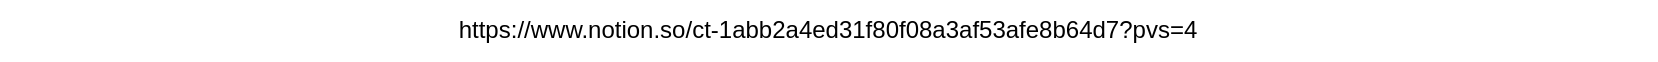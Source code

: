 <mxfile version="26.1.3" pages="9">
  <diagram name="fine tune models" id="9CXXCEQQvz_99VvId4QO">
    <mxGraphModel dx="1976" dy="496" grid="0" gridSize="10" guides="1" tooltips="1" connect="1" arrows="1" fold="1" page="1" pageScale="1" pageWidth="827" pageHeight="1169" math="0" shadow="0">
      <root>
        <mxCell id="0" />
        <mxCell id="1" parent="0" />
        <mxCell id="liqCc_mYewOzT0pbjEaC-1" value="https://www.notion.so/ct-1abb2a4ed31f80f08a3af53afe8b64d7?pvs=4" style="text;html=1;align=center;verticalAlign=middle;whiteSpace=wrap;rounded=0;" parent="1" vertex="1">
          <mxGeometry x="-31" y="46" width="828" height="30" as="geometry" />
        </mxCell>
      </root>
    </mxGraphModel>
  </diagram>
  <diagram id="n0jhz5KViZ2HyEKvp9Aq" name="CONVNET_9">
    <mxGraphModel dx="222" dy="1615" grid="0" gridSize="10" guides="1" tooltips="1" connect="1" arrows="1" fold="1" page="1" pageScale="1" pageWidth="827" pageHeight="1169" math="0" shadow="0">
      <root>
        <mxCell id="0" />
        <mxCell id="1" parent="0" />
        <mxCell id="1X1iklhAmAtGliuaM36g-1" value="&lt;span style=&quot;font-weight: normal;&quot;&gt;CONVNET_9&lt;/span&gt;" style="swimlane;whiteSpace=wrap;html=1;startSize=25;" vertex="1" parent="1">
          <mxGeometry x="987" y="-306" width="517" height="616" as="geometry">
            <mxRectangle x="1058" y="-204" width="130" height="26" as="alternateBounds" />
          </mxGeometry>
        </mxCell>
        <mxCell id="1X1iklhAmAtGliuaM36g-2" value="&lt;font style=&quot;font-size: 10px;&quot;&gt;RandomFlip(mode=&#39;horizontal_and_vertical&#39;)&lt;/font&gt;" style="rounded=1;whiteSpace=wrap;html=1;" vertex="1" parent="1X1iklhAmAtGliuaM36g-1">
          <mxGeometry x="123.5" y="41" width="240" height="36" as="geometry" />
        </mxCell>
        <mxCell id="1X1iklhAmAtGliuaM36g-3" value="RandomRotation(factor=0.2)" style="rounded=1;whiteSpace=wrap;html=1;" vertex="1" parent="1X1iklhAmAtGliuaM36g-1">
          <mxGeometry x="120.5" y="79" width="240" height="36" as="geometry" />
        </mxCell>
        <mxCell id="1X1iklhAmAtGliuaM36g-4" value="RandomZoom(height_factor=0.2)" style="rounded=1;whiteSpace=wrap;html=1;" vertex="1" parent="1X1iklhAmAtGliuaM36g-1">
          <mxGeometry x="114.5" y="112" width="240" height="31" as="geometry" />
        </mxCell>
        <mxCell id="1X1iklhAmAtGliuaM36g-5" value="Rescaling(scale = 0.004)" style="rounded=1;whiteSpace=wrap;html=1;" vertex="1" parent="1X1iklhAmAtGliuaM36g-1">
          <mxGeometry x="118" y="143" width="240" height="36" as="geometry" />
        </mxCell>
        <mxCell id="1X1iklhAmAtGliuaM36g-6" value="Conv2D(filters=32, kernel_size=3, activation=&#39;relu&#39;)" style="rounded=1;whiteSpace=wrap;html=1;" vertex="1" parent="1X1iklhAmAtGliuaM36g-1">
          <mxGeometry x="91" y="265" width="299" height="36" as="geometry" />
        </mxCell>
        <mxCell id="1X1iklhAmAtGliuaM36g-7" value="Flatten()" style="rounded=1;whiteSpace=wrap;html=1;" vertex="1" parent="1X1iklhAmAtGliuaM36g-1">
          <mxGeometry x="88.5" y="486" width="299" height="36" as="geometry" />
        </mxCell>
        <mxCell id="1X1iklhAmAtGliuaM36g-8" value="Dense(units=  64, activation=&#39;relu&#39;)" style="rounded=1;whiteSpace=wrap;html=1;" vertex="1" parent="1X1iklhAmAtGliuaM36g-1">
          <mxGeometry x="91" y="552" width="299" height="36" as="geometry" />
        </mxCell>
        <mxCell id="1X1iklhAmAtGliuaM36g-9" value="" style="endArrow=none;html=1;rounded=0;entryX=0.5;entryY=1;entryDx=0;entryDy=0;" edge="1" parent="1X1iklhAmAtGliuaM36g-1" source="1X1iklhAmAtGliuaM36g-3" target="1X1iklhAmAtGliuaM36g-2">
          <mxGeometry width="50" height="50" relative="1" as="geometry">
            <mxPoint x="382" y="153" as="sourcePoint" />
            <mxPoint x="432" y="103" as="targetPoint" />
          </mxGeometry>
        </mxCell>
        <mxCell id="1X1iklhAmAtGliuaM36g-10" value="" style="endArrow=none;html=1;rounded=0;entryX=0.5;entryY=1;entryDx=0;entryDy=0;exitX=0.5;exitY=0;exitDx=0;exitDy=0;" edge="1" parent="1X1iklhAmAtGliuaM36g-1" source="1X1iklhAmAtGliuaM36g-4" target="1X1iklhAmAtGliuaM36g-3">
          <mxGeometry width="50" height="50" relative="1" as="geometry">
            <mxPoint x="248" y="102" as="sourcePoint" />
            <mxPoint x="248" y="81" as="targetPoint" />
          </mxGeometry>
        </mxCell>
        <mxCell id="1X1iklhAmAtGliuaM36g-11" value="" style="endArrow=none;html=1;rounded=0;entryX=0.5;entryY=0;entryDx=0;entryDy=0;exitX=0.5;exitY=1;exitDx=0;exitDy=0;" edge="1" parent="1X1iklhAmAtGliuaM36g-1" source="1X1iklhAmAtGliuaM36g-5" target="1X1iklhAmAtGliuaM36g-6">
          <mxGeometry width="50" height="50" relative="1" as="geometry">
            <mxPoint x="258" y="112" as="sourcePoint" />
            <mxPoint x="258" y="91" as="targetPoint" />
          </mxGeometry>
        </mxCell>
        <mxCell id="1X1iklhAmAtGliuaM36g-12" value="" style="endArrow=none;html=1;rounded=0;entryX=0.5;entryY=1;entryDx=0;entryDy=0;exitX=0.5;exitY=0;exitDx=0;exitDy=0;" edge="1" parent="1X1iklhAmAtGliuaM36g-1" source="1X1iklhAmAtGliuaM36g-5" target="1X1iklhAmAtGliuaM36g-4">
          <mxGeometry width="50" height="50" relative="1" as="geometry">
            <mxPoint x="248" y="157" as="sourcePoint" />
            <mxPoint x="248" y="138" as="targetPoint" />
          </mxGeometry>
        </mxCell>
        <mxCell id="1X1iklhAmAtGliuaM36g-13" value="" style="endArrow=none;html=1;rounded=0;entryX=0.5;entryY=1;entryDx=0;entryDy=0;exitX=0.5;exitY=0;exitDx=0;exitDy=0;" edge="1" parent="1X1iklhAmAtGliuaM36g-1" source="1X1iklhAmAtGliuaM36g-15" target="1X1iklhAmAtGliuaM36g-6">
          <mxGeometry width="50" height="50" relative="1" as="geometry">
            <mxPoint x="258" y="167" as="sourcePoint" />
            <mxPoint x="258" y="148" as="targetPoint" />
          </mxGeometry>
        </mxCell>
        <mxCell id="1X1iklhAmAtGliuaM36g-14" value="" style="endArrow=none;html=1;rounded=0;entryX=0.5;entryY=1;entryDx=0;entryDy=0;" edge="1" parent="1X1iklhAmAtGliuaM36g-1" source="1X1iklhAmAtGliuaM36g-8" target="1X1iklhAmAtGliuaM36g-7">
          <mxGeometry width="50" height="50" relative="1" as="geometry">
            <mxPoint x="268" y="177" as="sourcePoint" />
            <mxPoint x="268" y="158" as="targetPoint" />
          </mxGeometry>
        </mxCell>
        <mxCell id="1X1iklhAmAtGliuaM36g-15" value="MaxPooling2D(pool_size=2)" style="rounded=1;whiteSpace=wrap;html=1;" vertex="1" parent="1X1iklhAmAtGliuaM36g-1">
          <mxGeometry x="88.5" y="301" width="299" height="36" as="geometry" />
        </mxCell>
        <mxCell id="1X1iklhAmAtGliuaM36g-16" value="" style="endArrow=none;html=1;rounded=0;entryX=0.531;entryY=1.009;entryDx=0;entryDy=0;exitX=0.5;exitY=0;exitDx=0;exitDy=0;entryPerimeter=0;" edge="1" parent="1X1iklhAmAtGliuaM36g-1" source="1X1iklhAmAtGliuaM36g-17" target="1X1iklhAmAtGliuaM36g-15">
          <mxGeometry width="50" height="50" relative="1" as="geometry">
            <mxPoint x="427" y="376" as="sourcePoint" />
            <mxPoint x="251" y="311" as="targetPoint" />
          </mxGeometry>
        </mxCell>
        <mxCell id="1X1iklhAmAtGliuaM36g-17" value="Conv2D(filters=64, kernel_size=3, activation=&#39;relu&#39;)" style="rounded=1;whiteSpace=wrap;html=1;" vertex="1" parent="1X1iklhAmAtGliuaM36g-1">
          <mxGeometry x="88.5" y="369" width="299" height="36" as="geometry" />
        </mxCell>
        <mxCell id="1X1iklhAmAtGliuaM36g-18" value="MaxPooling2D(pool_size=2)" style="rounded=1;whiteSpace=wrap;html=1;" vertex="1" parent="1X1iklhAmAtGliuaM36g-1">
          <mxGeometry x="88.5" y="405" width="299" height="36" as="geometry" />
        </mxCell>
        <mxCell id="1X1iklhAmAtGliuaM36g-19" value="" style="endArrow=none;html=1;rounded=0;entryX=0.5;entryY=1;entryDx=0;entryDy=0;exitX=0.5;exitY=0;exitDx=0;exitDy=0;" edge="1" parent="1X1iklhAmAtGliuaM36g-1" source="1X1iklhAmAtGliuaM36g-18" target="1X1iklhAmAtGliuaM36g-17">
          <mxGeometry width="50" height="50" relative="1" as="geometry">
            <mxPoint x="248" y="379" as="sourcePoint" />
            <mxPoint x="257" y="355" as="targetPoint" />
          </mxGeometry>
        </mxCell>
        <mxCell id="1X1iklhAmAtGliuaM36g-20" value="" style="endArrow=none;html=1;rounded=0;entryX=0.5;entryY=0;entryDx=0;entryDy=0;exitX=0.5;exitY=1;exitDx=0;exitDy=0;" edge="1" parent="1X1iklhAmAtGliuaM36g-1" source="1X1iklhAmAtGliuaM36g-18" target="1X1iklhAmAtGliuaM36g-7">
          <mxGeometry width="50" height="50" relative="1" as="geometry">
            <mxPoint x="258" y="389" as="sourcePoint" />
            <mxPoint x="267" y="365" as="targetPoint" />
          </mxGeometry>
        </mxCell>
      </root>
    </mxGraphModel>
  </diagram>
  <diagram id="00bncVa9ZOaFtMavR3St" name="CONVNET_10">
    <mxGraphModel dx="222" dy="1615" grid="0" gridSize="10" guides="1" tooltips="1" connect="1" arrows="1" fold="1" page="1" pageScale="1" pageWidth="827" pageHeight="1169" math="0" shadow="0">
      <root>
        <mxCell id="0" />
        <mxCell id="1" parent="0" />
        <mxCell id="LQrGpAjL_CyUa2OU7psp-1" value="&lt;span style=&quot;font-weight: normal;&quot;&gt;CONVNET_10&lt;/span&gt;" style="swimlane;whiteSpace=wrap;html=1;startSize=23;" vertex="1" parent="1">
          <mxGeometry x="1138" y="-96" width="516" height="539" as="geometry">
            <mxRectangle x="1235" y="-50" width="130" height="26" as="alternateBounds" />
          </mxGeometry>
        </mxCell>
        <mxCell id="LQrGpAjL_CyUa2OU7psp-2" value="&lt;font style=&quot;font-size: 10px;&quot;&gt;RandomFlip(mode=&#39;horizontal_and_vertical&#39;)&lt;/font&gt;" style="rounded=1;whiteSpace=wrap;html=1;" vertex="1" parent="LQrGpAjL_CyUa2OU7psp-1">
          <mxGeometry x="123.5" y="41" width="240" height="36" as="geometry" />
        </mxCell>
        <mxCell id="LQrGpAjL_CyUa2OU7psp-3" value="RandomRotation(factor=0.2)" style="rounded=1;whiteSpace=wrap;html=1;" vertex="1" parent="LQrGpAjL_CyUa2OU7psp-1">
          <mxGeometry x="118" y="92" width="240" height="36" as="geometry" />
        </mxCell>
        <mxCell id="LQrGpAjL_CyUa2OU7psp-4" value="RandomZoom(height_factor=0.2)" style="rounded=1;whiteSpace=wrap;html=1;" vertex="1" parent="LQrGpAjL_CyUa2OU7psp-1">
          <mxGeometry x="118" y="147" width="240" height="31" as="geometry" />
        </mxCell>
        <mxCell id="LQrGpAjL_CyUa2OU7psp-5" value="Rescaling(scale = 0.004)" style="rounded=1;whiteSpace=wrap;html=1;" vertex="1" parent="LQrGpAjL_CyUa2OU7psp-1">
          <mxGeometry x="118" y="207" width="240" height="36" as="geometry" />
        </mxCell>
        <mxCell id="LQrGpAjL_CyUa2OU7psp-6" value="Conv2D(filters=32, kernel_size=3, activation=&#39;relu&#39;)" style="rounded=1;whiteSpace=wrap;html=1;" vertex="1" parent="LQrGpAjL_CyUa2OU7psp-1">
          <mxGeometry x="91" y="265" width="299" height="36" as="geometry" />
        </mxCell>
        <mxCell id="LQrGpAjL_CyUa2OU7psp-7" value="Flatten()" style="rounded=1;whiteSpace=wrap;html=1;" vertex="1" parent="LQrGpAjL_CyUa2OU7psp-1">
          <mxGeometry x="84" y="391" width="299" height="36" as="geometry" />
        </mxCell>
        <mxCell id="LQrGpAjL_CyUa2OU7psp-8" value="Dense(units=  64, activation=&#39;relu&#39;)" style="rounded=1;whiteSpace=wrap;html=1;" vertex="1" parent="LQrGpAjL_CyUa2OU7psp-1">
          <mxGeometry x="82" y="458" width="299" height="36" as="geometry" />
        </mxCell>
        <mxCell id="LQrGpAjL_CyUa2OU7psp-9" value="" style="endArrow=none;html=1;rounded=0;entryX=0.5;entryY=1;entryDx=0;entryDy=0;" edge="1" parent="LQrGpAjL_CyUa2OU7psp-1" source="LQrGpAjL_CyUa2OU7psp-3" target="LQrGpAjL_CyUa2OU7psp-2">
          <mxGeometry width="50" height="50" relative="1" as="geometry">
            <mxPoint x="382" y="153" as="sourcePoint" />
            <mxPoint x="432" y="103" as="targetPoint" />
          </mxGeometry>
        </mxCell>
        <mxCell id="LQrGpAjL_CyUa2OU7psp-10" value="" style="endArrow=none;html=1;rounded=0;entryX=0.5;entryY=1;entryDx=0;entryDy=0;exitX=0.5;exitY=0;exitDx=0;exitDy=0;" edge="1" parent="LQrGpAjL_CyUa2OU7psp-1" source="LQrGpAjL_CyUa2OU7psp-4" target="LQrGpAjL_CyUa2OU7psp-3">
          <mxGeometry width="50" height="50" relative="1" as="geometry">
            <mxPoint x="248" y="102" as="sourcePoint" />
            <mxPoint x="248" y="81" as="targetPoint" />
          </mxGeometry>
        </mxCell>
        <mxCell id="LQrGpAjL_CyUa2OU7psp-11" value="" style="endArrow=none;html=1;rounded=0;entryX=0.5;entryY=0;entryDx=0;entryDy=0;exitX=0.5;exitY=1;exitDx=0;exitDy=0;" edge="1" parent="LQrGpAjL_CyUa2OU7psp-1" source="LQrGpAjL_CyUa2OU7psp-5" target="LQrGpAjL_CyUa2OU7psp-6">
          <mxGeometry width="50" height="50" relative="1" as="geometry">
            <mxPoint x="258" y="112" as="sourcePoint" />
            <mxPoint x="258" y="91" as="targetPoint" />
          </mxGeometry>
        </mxCell>
        <mxCell id="LQrGpAjL_CyUa2OU7psp-12" value="" style="endArrow=none;html=1;rounded=0;entryX=0.5;entryY=1;entryDx=0;entryDy=0;exitX=0.5;exitY=0;exitDx=0;exitDy=0;" edge="1" parent="LQrGpAjL_CyUa2OU7psp-1" source="LQrGpAjL_CyUa2OU7psp-5" target="LQrGpAjL_CyUa2OU7psp-4">
          <mxGeometry width="50" height="50" relative="1" as="geometry">
            <mxPoint x="248" y="157" as="sourcePoint" />
            <mxPoint x="248" y="138" as="targetPoint" />
          </mxGeometry>
        </mxCell>
        <mxCell id="LQrGpAjL_CyUa2OU7psp-13" value="" style="endArrow=none;html=1;rounded=0;entryX=0.5;entryY=1;entryDx=0;entryDy=0;exitX=0.5;exitY=0;exitDx=0;exitDy=0;" edge="1" parent="LQrGpAjL_CyUa2OU7psp-1" source="LQrGpAjL_CyUa2OU7psp-15" target="LQrGpAjL_CyUa2OU7psp-6">
          <mxGeometry width="50" height="50" relative="1" as="geometry">
            <mxPoint x="258" y="167" as="sourcePoint" />
            <mxPoint x="258" y="148" as="targetPoint" />
          </mxGeometry>
        </mxCell>
        <mxCell id="LQrGpAjL_CyUa2OU7psp-14" value="" style="endArrow=none;html=1;rounded=0;entryX=0.5;entryY=1;entryDx=0;entryDy=0;" edge="1" parent="LQrGpAjL_CyUa2OU7psp-1" source="LQrGpAjL_CyUa2OU7psp-8" target="LQrGpAjL_CyUa2OU7psp-7">
          <mxGeometry width="50" height="50" relative="1" as="geometry">
            <mxPoint x="268" y="177" as="sourcePoint" />
            <mxPoint x="268" y="158" as="targetPoint" />
          </mxGeometry>
        </mxCell>
        <mxCell id="LQrGpAjL_CyUa2OU7psp-15" value="MaxPooling2D(pool_size=2)" style="rounded=1;whiteSpace=wrap;html=1;" vertex="1" parent="LQrGpAjL_CyUa2OU7psp-1">
          <mxGeometry x="88.5" y="301" width="299" height="36" as="geometry" />
        </mxCell>
        <mxCell id="LQrGpAjL_CyUa2OU7psp-16" value="" style="endArrow=none;html=1;rounded=0;entryX=0.531;entryY=1.009;entryDx=0;entryDy=0;exitX=0.5;exitY=0;exitDx=0;exitDy=0;entryPerimeter=0;" edge="1" parent="LQrGpAjL_CyUa2OU7psp-1" source="LQrGpAjL_CyUa2OU7psp-7" target="LQrGpAjL_CyUa2OU7psp-15">
          <mxGeometry width="50" height="50" relative="1" as="geometry">
            <mxPoint x="427" y="376" as="sourcePoint" />
            <mxPoint x="251" y="311" as="targetPoint" />
          </mxGeometry>
        </mxCell>
      </root>
    </mxGraphModel>
  </diagram>
  <diagram id="G3MWbzLisXbVk-J4ZWhO" name="CONVNET_11">
    <mxGraphModel dx="222" dy="1615" grid="0" gridSize="10" guides="1" tooltips="1" connect="1" arrows="1" fold="1" page="1" pageScale="1" pageWidth="827" pageHeight="1169" math="0" shadow="0">
      <root>
        <mxCell id="0" />
        <mxCell id="1" parent="0" />
        <mxCell id="JwqbuU_S-qYX7UpalD4F-1" value="&lt;span style=&quot;font-weight: normal;&quot;&gt;CONVNET_11&lt;/span&gt;" style="swimlane;whiteSpace=wrap;html=1;startSize=23;" vertex="1" parent="1">
          <mxGeometry x="940" y="-193" width="516" height="818" as="geometry">
            <mxRectangle x="1067" y="-99" width="130" height="26" as="alternateBounds" />
          </mxGeometry>
        </mxCell>
        <mxCell id="JwqbuU_S-qYX7UpalD4F-2" value="&lt;font style=&quot;font-size: 10px;&quot;&gt;RandomFlip(mode=&#39;horizontal_and_vertical&#39;)&lt;/font&gt;" style="rounded=1;whiteSpace=wrap;html=1;" vertex="1" parent="JwqbuU_S-qYX7UpalD4F-1">
          <mxGeometry x="123.5" y="41" width="240" height="36" as="geometry" />
        </mxCell>
        <mxCell id="JwqbuU_S-qYX7UpalD4F-3" value="RandomRotation(factor=0.2)" style="rounded=1;whiteSpace=wrap;html=1;" vertex="1" parent="JwqbuU_S-qYX7UpalD4F-1">
          <mxGeometry x="118" y="92" width="240" height="36" as="geometry" />
        </mxCell>
        <mxCell id="JwqbuU_S-qYX7UpalD4F-4" value="RandomZoom(height_factor=0.2)" style="rounded=1;whiteSpace=wrap;html=1;" vertex="1" parent="JwqbuU_S-qYX7UpalD4F-1">
          <mxGeometry x="118" y="147" width="240" height="31" as="geometry" />
        </mxCell>
        <mxCell id="JwqbuU_S-qYX7UpalD4F-5" value="Rescaling(scale = 0.004)" style="rounded=1;whiteSpace=wrap;html=1;" vertex="1" parent="JwqbuU_S-qYX7UpalD4F-1">
          <mxGeometry x="114.5" y="193" width="240" height="36" as="geometry" />
        </mxCell>
        <mxCell id="JwqbuU_S-qYX7UpalD4F-6" value="Conv2D(filters=32, kernel_size=3, activation=&#39;relu&#39;)" style="rounded=1;whiteSpace=wrap;html=1;" vertex="1" parent="JwqbuU_S-qYX7UpalD4F-1">
          <mxGeometry x="88.5" y="243" width="299" height="36" as="geometry" />
        </mxCell>
        <mxCell id="JwqbuU_S-qYX7UpalD4F-7" value="" style="endArrow=none;html=1;rounded=0;entryX=0.5;entryY=1;entryDx=0;entryDy=0;" edge="1" parent="JwqbuU_S-qYX7UpalD4F-1" source="JwqbuU_S-qYX7UpalD4F-3" target="JwqbuU_S-qYX7UpalD4F-2">
          <mxGeometry width="50" height="50" relative="1" as="geometry">
            <mxPoint x="382" y="153" as="sourcePoint" />
            <mxPoint x="432" y="103" as="targetPoint" />
          </mxGeometry>
        </mxCell>
        <mxCell id="JwqbuU_S-qYX7UpalD4F-8" value="" style="endArrow=none;html=1;rounded=0;entryX=0.5;entryY=1;entryDx=0;entryDy=0;exitX=0.5;exitY=0;exitDx=0;exitDy=0;" edge="1" parent="JwqbuU_S-qYX7UpalD4F-1" source="JwqbuU_S-qYX7UpalD4F-4" target="JwqbuU_S-qYX7UpalD4F-3">
          <mxGeometry width="50" height="50" relative="1" as="geometry">
            <mxPoint x="248" y="102" as="sourcePoint" />
            <mxPoint x="248" y="81" as="targetPoint" />
          </mxGeometry>
        </mxCell>
        <mxCell id="JwqbuU_S-qYX7UpalD4F-9" value="" style="endArrow=none;html=1;rounded=0;entryX=0.5;entryY=0;entryDx=0;entryDy=0;exitX=0.5;exitY=1;exitDx=0;exitDy=0;" edge="1" parent="JwqbuU_S-qYX7UpalD4F-1" source="JwqbuU_S-qYX7UpalD4F-5" target="JwqbuU_S-qYX7UpalD4F-6">
          <mxGeometry width="50" height="50" relative="1" as="geometry">
            <mxPoint x="258" y="112" as="sourcePoint" />
            <mxPoint x="258" y="91" as="targetPoint" />
          </mxGeometry>
        </mxCell>
        <mxCell id="JwqbuU_S-qYX7UpalD4F-10" value="" style="endArrow=none;html=1;rounded=0;entryX=0.5;entryY=1;entryDx=0;entryDy=0;exitX=0.5;exitY=0;exitDx=0;exitDy=0;" edge="1" parent="JwqbuU_S-qYX7UpalD4F-1" source="JwqbuU_S-qYX7UpalD4F-5" target="JwqbuU_S-qYX7UpalD4F-4">
          <mxGeometry width="50" height="50" relative="1" as="geometry">
            <mxPoint x="248" y="157" as="sourcePoint" />
            <mxPoint x="248" y="138" as="targetPoint" />
          </mxGeometry>
        </mxCell>
        <mxCell id="JwqbuU_S-qYX7UpalD4F-11" value="" style="endArrow=none;html=1;rounded=0;entryX=0.5;entryY=1;entryDx=0;entryDy=0;exitX=0.5;exitY=0;exitDx=0;exitDy=0;" edge="1" parent="JwqbuU_S-qYX7UpalD4F-1" source="JwqbuU_S-qYX7UpalD4F-12" target="JwqbuU_S-qYX7UpalD4F-6">
          <mxGeometry width="50" height="50" relative="1" as="geometry">
            <mxPoint x="258" y="167" as="sourcePoint" />
            <mxPoint x="258" y="148" as="targetPoint" />
          </mxGeometry>
        </mxCell>
        <mxCell id="JwqbuU_S-qYX7UpalD4F-12" value="MaxPooling2D(pool_size=2)" style="rounded=1;whiteSpace=wrap;html=1;" vertex="1" parent="JwqbuU_S-qYX7UpalD4F-1">
          <mxGeometry x="88.5" y="277" width="299" height="36" as="geometry" />
        </mxCell>
        <mxCell id="JwqbuU_S-qYX7UpalD4F-13" value="Conv2D(filters=64, kernel_size=3, activation=&#39;relu&#39;)" style="rounded=1;whiteSpace=wrap;html=1;" vertex="1" parent="JwqbuU_S-qYX7UpalD4F-1">
          <mxGeometry x="85" y="353" width="299" height="36" as="geometry" />
        </mxCell>
        <mxCell id="JwqbuU_S-qYX7UpalD4F-14" value="MaxPooling2D(pool_size=2)" style="rounded=1;whiteSpace=wrap;html=1;" vertex="1" parent="JwqbuU_S-qYX7UpalD4F-1">
          <mxGeometry x="82" y="389" width="299" height="36" as="geometry" />
        </mxCell>
        <mxCell id="JwqbuU_S-qYX7UpalD4F-15" value="Conv2D(filters=128, kernel_size=3, activation=&#39;relu&#39;)" style="rounded=1;whiteSpace=wrap;html=1;" vertex="1" parent="JwqbuU_S-qYX7UpalD4F-1">
          <mxGeometry x="82" y="458" width="299" height="36" as="geometry" />
        </mxCell>
        <mxCell id="JwqbuU_S-qYX7UpalD4F-16" value="MaxPooling2D(pool_size=2)" style="rounded=1;whiteSpace=wrap;html=1;" vertex="1" parent="JwqbuU_S-qYX7UpalD4F-1">
          <mxGeometry x="82" y="494" width="299" height="36" as="geometry" />
        </mxCell>
        <mxCell id="JwqbuU_S-qYX7UpalD4F-17" value="Conv2D(filters=256, kernel_size=3, activation=&#39;relu&#39;)" style="rounded=1;whiteSpace=wrap;html=1;" vertex="1" parent="JwqbuU_S-qYX7UpalD4F-1">
          <mxGeometry x="85" y="569" width="299" height="36" as="geometry" />
        </mxCell>
        <mxCell id="JwqbuU_S-qYX7UpalD4F-18" value="MaxPooling2D(pool_size=2)" style="rounded=1;whiteSpace=wrap;html=1;" vertex="1" parent="JwqbuU_S-qYX7UpalD4F-1">
          <mxGeometry x="85" y="605" width="299" height="36" as="geometry" />
        </mxCell>
        <mxCell id="JwqbuU_S-qYX7UpalD4F-19" value="" style="endArrow=none;html=1;rounded=0;entryX=0.531;entryY=1.009;entryDx=0;entryDy=0;exitX=0.5;exitY=0;exitDx=0;exitDy=0;entryPerimeter=0;" edge="1" parent="JwqbuU_S-qYX7UpalD4F-1" source="JwqbuU_S-qYX7UpalD4F-13" target="JwqbuU_S-qYX7UpalD4F-12">
          <mxGeometry width="50" height="50" relative="1" as="geometry">
            <mxPoint x="427" y="376" as="sourcePoint" />
            <mxPoint x="251" y="311" as="targetPoint" />
          </mxGeometry>
        </mxCell>
        <mxCell id="JwqbuU_S-qYX7UpalD4F-20" value="" style="endArrow=none;html=1;rounded=0;entryX=0.543;entryY=0.962;entryDx=0;entryDy=0;exitX=0.5;exitY=0;exitDx=0;exitDy=0;entryPerimeter=0;" edge="1" parent="JwqbuU_S-qYX7UpalD4F-1" source="JwqbuU_S-qYX7UpalD4F-14" target="JwqbuU_S-qYX7UpalD4F-13">
          <mxGeometry width="50" height="50" relative="1" as="geometry">
            <mxPoint x="248" y="396" as="sourcePoint" />
            <mxPoint x="251" y="375" as="targetPoint" />
          </mxGeometry>
        </mxCell>
        <mxCell id="JwqbuU_S-qYX7UpalD4F-21" value="" style="endArrow=none;html=1;rounded=0;entryX=0.589;entryY=1.019;entryDx=0;entryDy=0;exitX=0.5;exitY=0;exitDx=0;exitDy=0;entryPerimeter=0;" edge="1" parent="JwqbuU_S-qYX7UpalD4F-1" source="JwqbuU_S-qYX7UpalD4F-15" target="JwqbuU_S-qYX7UpalD4F-14">
          <mxGeometry width="50" height="50" relative="1" as="geometry">
            <mxPoint x="258" y="406" as="sourcePoint" />
            <mxPoint x="261" y="385" as="targetPoint" />
          </mxGeometry>
        </mxCell>
        <mxCell id="JwqbuU_S-qYX7UpalD4F-22" value="" style="endArrow=none;html=1;rounded=0;entryX=0.575;entryY=0.934;entryDx=0;entryDy=0;exitX=0.525;exitY=0.111;exitDx=0;exitDy=0;entryPerimeter=0;exitPerimeter=0;" edge="1" parent="JwqbuU_S-qYX7UpalD4F-1" source="JwqbuU_S-qYX7UpalD4F-16" target="JwqbuU_S-qYX7UpalD4F-15">
          <mxGeometry width="50" height="50" relative="1" as="geometry">
            <mxPoint x="268" y="416" as="sourcePoint" />
            <mxPoint x="271" y="395" as="targetPoint" />
          </mxGeometry>
        </mxCell>
        <mxCell id="JwqbuU_S-qYX7UpalD4F-23" value="" style="endArrow=none;html=1;rounded=0;entryX=0.569;entryY=0.048;entryDx=0;entryDy=0;exitX=0.5;exitY=1;exitDx=0;exitDy=0;entryPerimeter=0;" edge="1" parent="JwqbuU_S-qYX7UpalD4F-1" source="JwqbuU_S-qYX7UpalD4F-16" target="JwqbuU_S-qYX7UpalD4F-17">
          <mxGeometry width="50" height="50" relative="1" as="geometry">
            <mxPoint x="278" y="426" as="sourcePoint" />
            <mxPoint x="281" y="405" as="targetPoint" />
          </mxGeometry>
        </mxCell>
        <mxCell id="JwqbuU_S-qYX7UpalD4F-24" value="" style="endArrow=none;html=1;rounded=0;entryX=0.602;entryY=0;entryDx=0;entryDy=0;exitX=0.5;exitY=1;exitDx=0;exitDy=0;entryPerimeter=0;" edge="1" parent="JwqbuU_S-qYX7UpalD4F-1" source="JwqbuU_S-qYX7UpalD4F-17" target="JwqbuU_S-qYX7UpalD4F-18">
          <mxGeometry width="50" height="50" relative="1" as="geometry">
            <mxPoint x="288" y="436" as="sourcePoint" />
            <mxPoint x="291" y="415" as="targetPoint" />
          </mxGeometry>
        </mxCell>
        <mxCell id="JwqbuU_S-qYX7UpalD4F-25" value="Flatten()" style="rounded=1;whiteSpace=wrap;html=1;" vertex="1" parent="JwqbuU_S-qYX7UpalD4F-1">
          <mxGeometry x="82" y="679" width="299" height="36" as="geometry" />
        </mxCell>
        <mxCell id="JwqbuU_S-qYX7UpalD4F-26" value="" style="endArrow=none;html=1;rounded=0;entryX=0.5;entryY=0;entryDx=0;entryDy=0;exitX=0.5;exitY=1;exitDx=0;exitDy=0;" edge="1" parent="JwqbuU_S-qYX7UpalD4F-1" source="JwqbuU_S-qYX7UpalD4F-18" target="JwqbuU_S-qYX7UpalD4F-25">
          <mxGeometry width="50" height="50" relative="1" as="geometry">
            <mxPoint x="298" y="446" as="sourcePoint" />
            <mxPoint x="301" y="425" as="targetPoint" />
          </mxGeometry>
        </mxCell>
        <mxCell id="JwqbuU_S-qYX7UpalD4F-27" value="Dense(units=  64, activation=&#39;relu&#39;)" style="rounded=1;whiteSpace=wrap;html=1;" vertex="1" parent="JwqbuU_S-qYX7UpalD4F-1">
          <mxGeometry x="91" y="733" width="299" height="36" as="geometry" />
        </mxCell>
        <mxCell id="JwqbuU_S-qYX7UpalD4F-28" value="" style="endArrow=none;html=1;rounded=0;entryX=0.5;entryY=1;entryDx=0;entryDy=0;" edge="1" parent="JwqbuU_S-qYX7UpalD4F-1" source="JwqbuU_S-qYX7UpalD4F-27" target="JwqbuU_S-qYX7UpalD4F-25">
          <mxGeometry width="50" height="50" relative="1" as="geometry">
            <mxPoint x="268" y="177" as="sourcePoint" />
            <mxPoint x="268" y="158" as="targetPoint" />
          </mxGeometry>
        </mxCell>
        <mxCell id="JwqbuU_S-qYX7UpalD4F-29" style="edgeStyle=orthogonalEdgeStyle;rounded=0;orthogonalLoop=1;jettySize=auto;html=1;exitX=0.5;exitY=1;exitDx=0;exitDy=0;" edge="1" parent="JwqbuU_S-qYX7UpalD4F-1" source="JwqbuU_S-qYX7UpalD4F-18" target="JwqbuU_S-qYX7UpalD4F-18">
          <mxGeometry relative="1" as="geometry" />
        </mxCell>
      </root>
    </mxGraphModel>
  </diagram>
  <diagram id="1vNtEWcySfK1jiKS7VeT" name="CONVNET_12">
    <mxGraphModel dx="222" dy="1615" grid="0" gridSize="10" guides="1" tooltips="1" connect="1" arrows="1" fold="1" page="1" pageScale="1" pageWidth="827" pageHeight="1169" math="0" shadow="0">
      <root>
        <mxCell id="0" />
        <mxCell id="1" parent="0" />
        <mxCell id="nsQqtyyhjZ0USUUhJo5A-29" value="&lt;span style=&quot;font-weight: normal;&quot;&gt;CONVNET_12&lt;/span&gt;" style="swimlane;whiteSpace=wrap;html=1;startSize=23;" vertex="1" parent="1">
          <mxGeometry x="1430" y="-145" width="516" height="818" as="geometry">
            <mxRectangle x="1585" y="-75" width="130" height="26" as="alternateBounds" />
          </mxGeometry>
        </mxCell>
        <mxCell id="nsQqtyyhjZ0USUUhJo5A-37" value="" style="endArrow=none;html=1;rounded=0;entryX=0.5;entryY=0;entryDx=0;entryDy=0;exitX=0.5;exitY=1;exitDx=0;exitDy=0;" edge="1" parent="nsQqtyyhjZ0USUUhJo5A-29" source="nsQqtyyhjZ0USUUhJo5A-33" target="nsQqtyyhjZ0USUUhJo5A-34">
          <mxGeometry width="50" height="50" relative="1" as="geometry">
            <mxPoint x="258" y="112" as="sourcePoint" />
            <mxPoint x="258" y="91" as="targetPoint" />
          </mxGeometry>
        </mxCell>
        <mxCell id="nsQqtyyhjZ0USUUhJo5A-41" value="Conv2D(filters=64, kernel_size=3, activation=&#39;relu&#39;)" style="rounded=1;whiteSpace=wrap;html=1;" vertex="1" parent="nsQqtyyhjZ0USUUhJo5A-29">
          <mxGeometry x="88.5" y="385" width="299" height="36" as="geometry" />
        </mxCell>
        <mxCell id="nsQqtyyhjZ0USUUhJo5A-42" value="MaxPooling2D(pool_size=2)" style="rounded=1;whiteSpace=wrap;html=1;" vertex="1" parent="nsQqtyyhjZ0USUUhJo5A-29">
          <mxGeometry x="85" y="424" width="299" height="36" as="geometry" />
        </mxCell>
        <mxCell id="nsQqtyyhjZ0USUUhJo5A-43" value="Conv2D(filters=128, kernel_size=3, activation=&#39;relu&#39;)" style="rounded=1;whiteSpace=wrap;html=1;" vertex="1" parent="nsQqtyyhjZ0USUUhJo5A-29">
          <mxGeometry x="88.5" y="487" width="299" height="36" as="geometry" />
        </mxCell>
        <mxCell id="nsQqtyyhjZ0USUUhJo5A-44" value="MaxPooling2D(pool_size=2)" style="rounded=1;whiteSpace=wrap;html=1;" vertex="1" parent="nsQqtyyhjZ0USUUhJo5A-29">
          <mxGeometry x="85" y="523" width="299" height="36" as="geometry" />
        </mxCell>
        <mxCell id="nsQqtyyhjZ0USUUhJo5A-45" value="Conv2D(filters=256, kernel_size=3, activation=&#39;relu&#39;)" style="rounded=1;whiteSpace=wrap;html=1;" vertex="1" parent="nsQqtyyhjZ0USUUhJo5A-29">
          <mxGeometry x="85" y="594" width="299" height="36" as="geometry" />
        </mxCell>
        <mxCell id="nsQqtyyhjZ0USUUhJo5A-46" value="" style="endArrow=none;html=1;rounded=0;entryX=0.531;entryY=1.009;entryDx=0;entryDy=0;exitX=0.5;exitY=0;exitDx=0;exitDy=0;entryPerimeter=0;" edge="1" parent="nsQqtyyhjZ0USUUhJo5A-29" source="nsQqtyyhjZ0USUUhJo5A-41" target="nsQqtyyhjZ0USUUhJo5A-40">
          <mxGeometry width="50" height="50" relative="1" as="geometry">
            <mxPoint x="427" y="376" as="sourcePoint" />
            <mxPoint x="251" y="311" as="targetPoint" />
          </mxGeometry>
        </mxCell>
        <mxCell id="nsQqtyyhjZ0USUUhJo5A-47" value="" style="endArrow=none;html=1;rounded=0;entryX=0.543;entryY=0.962;entryDx=0;entryDy=0;exitX=0.5;exitY=0;exitDx=0;exitDy=0;entryPerimeter=0;" edge="1" parent="nsQqtyyhjZ0USUUhJo5A-29" source="nsQqtyyhjZ0USUUhJo5A-42" target="nsQqtyyhjZ0USUUhJo5A-41">
          <mxGeometry width="50" height="50" relative="1" as="geometry">
            <mxPoint x="248" y="396" as="sourcePoint" />
            <mxPoint x="251" y="375" as="targetPoint" />
          </mxGeometry>
        </mxCell>
        <mxCell id="nsQqtyyhjZ0USUUhJo5A-48" value="" style="endArrow=none;html=1;rounded=0;entryX=0.589;entryY=1.019;entryDx=0;entryDy=0;exitX=0.5;exitY=0;exitDx=0;exitDy=0;entryPerimeter=0;" edge="1" parent="nsQqtyyhjZ0USUUhJo5A-29" source="nsQqtyyhjZ0USUUhJo5A-43" target="nsQqtyyhjZ0USUUhJo5A-42">
          <mxGeometry width="50" height="50" relative="1" as="geometry">
            <mxPoint x="258" y="406" as="sourcePoint" />
            <mxPoint x="261" y="385" as="targetPoint" />
          </mxGeometry>
        </mxCell>
        <mxCell id="nsQqtyyhjZ0USUUhJo5A-49" value="" style="endArrow=none;html=1;rounded=0;entryX=0.575;entryY=0.934;entryDx=0;entryDy=0;exitX=0.525;exitY=0.111;exitDx=0;exitDy=0;entryPerimeter=0;exitPerimeter=0;" edge="1" parent="nsQqtyyhjZ0USUUhJo5A-29" source="nsQqtyyhjZ0USUUhJo5A-44" target="nsQqtyyhjZ0USUUhJo5A-43">
          <mxGeometry width="50" height="50" relative="1" as="geometry">
            <mxPoint x="268" y="416" as="sourcePoint" />
            <mxPoint x="271" y="395" as="targetPoint" />
          </mxGeometry>
        </mxCell>
        <mxCell id="nsQqtyyhjZ0USUUhJo5A-50" value="" style="endArrow=none;html=1;rounded=0;entryX=0.569;entryY=0.048;entryDx=0;entryDy=0;exitX=0.5;exitY=1;exitDx=0;exitDy=0;entryPerimeter=0;" edge="1" parent="nsQqtyyhjZ0USUUhJo5A-29" source="nsQqtyyhjZ0USUUhJo5A-44" target="nsQqtyyhjZ0USUUhJo5A-45">
          <mxGeometry width="50" height="50" relative="1" as="geometry">
            <mxPoint x="278" y="426" as="sourcePoint" />
            <mxPoint x="281" y="405" as="targetPoint" />
          </mxGeometry>
        </mxCell>
        <mxCell id="nsQqtyyhjZ0USUUhJo5A-51" value="" style="endArrow=none;html=1;rounded=0;exitX=0.5;exitY=1;exitDx=0;exitDy=0;entryX=0.5;entryY=0;entryDx=0;entryDy=0;" edge="1" parent="nsQqtyyhjZ0USUUhJo5A-29" source="nsQqtyyhjZ0USUUhJo5A-45" target="nsQqtyyhjZ0USUUhJo5A-52">
          <mxGeometry width="50" height="50" relative="1" as="geometry">
            <mxPoint x="288" y="436" as="sourcePoint" />
            <mxPoint x="262" y="625" as="targetPoint" />
          </mxGeometry>
        </mxCell>
        <mxCell id="nsQqtyyhjZ0USUUhJo5A-52" value="Flatten()" style="rounded=1;whiteSpace=wrap;html=1;" vertex="1" parent="nsQqtyyhjZ0USUUhJo5A-29">
          <mxGeometry x="88.5" y="654" width="299" height="36" as="geometry" />
        </mxCell>
        <mxCell id="nsQqtyyhjZ0USUUhJo5A-53" value="Dense(units=  64, activation=&#39;relu&#39;)" style="rounded=1;whiteSpace=wrap;html=1;" vertex="1" parent="nsQqtyyhjZ0USUUhJo5A-29">
          <mxGeometry x="82" y="726" width="299" height="36" as="geometry" />
        </mxCell>
        <mxCell id="nsQqtyyhjZ0USUUhJo5A-54" value="" style="endArrow=none;html=1;rounded=0;entryX=0.5;entryY=1;entryDx=0;entryDy=0;" edge="1" parent="nsQqtyyhjZ0USUUhJo5A-29" source="nsQqtyyhjZ0USUUhJo5A-53" target="nsQqtyyhjZ0USUUhJo5A-52">
          <mxGeometry width="50" height="50" relative="1" as="geometry">
            <mxPoint x="268" y="177" as="sourcePoint" />
            <mxPoint x="268" y="158" as="targetPoint" />
          </mxGeometry>
        </mxCell>
        <mxCell id="glX9ylqhKvTHO7gcnxuj-1" value="" style="group" vertex="1" connectable="0" parent="nsQqtyyhjZ0USUUhJo5A-29">
          <mxGeometry x="113" y="45" width="245" height="139" as="geometry" />
        </mxCell>
        <mxCell id="nsQqtyyhjZ0USUUhJo5A-30" value="&lt;font style=&quot;font-size: 10px;&quot;&gt;RandomFlip(mode=&#39;horizontal_and_vertical&#39;)&lt;/font&gt;" style="rounded=1;whiteSpace=wrap;html=1;" vertex="1" parent="glX9ylqhKvTHO7gcnxuj-1">
          <mxGeometry x="2.526" width="242.474" height="36.526" as="geometry" />
        </mxCell>
        <mxCell id="nsQqtyyhjZ0USUUhJo5A-31" value="RandomRotation(factor=0.2)" style="rounded=1;whiteSpace=wrap;html=1;" vertex="1" parent="glX9ylqhKvTHO7gcnxuj-1">
          <mxGeometry x="2.526" y="36.526" width="242.474" height="36.526" as="geometry" />
        </mxCell>
        <mxCell id="nsQqtyyhjZ0USUUhJo5A-32" value="RandomZoom(height_factor=0.2)" style="rounded=1;whiteSpace=wrap;html=1;" vertex="1" parent="glX9ylqhKvTHO7gcnxuj-1">
          <mxGeometry y="73.051" width="242.474" height="31.453" as="geometry" />
        </mxCell>
        <mxCell id="nsQqtyyhjZ0USUUhJo5A-33" value="Rescaling(scale = 0.004)" style="rounded=1;whiteSpace=wrap;html=1;" vertex="1" parent="glX9ylqhKvTHO7gcnxuj-1">
          <mxGeometry y="102.474" width="242.474" height="36.526" as="geometry" />
        </mxCell>
        <mxCell id="nsQqtyyhjZ0USUUhJo5A-35" value="" style="endArrow=none;html=1;rounded=0;entryX=0.5;entryY=1;entryDx=0;entryDy=0;" edge="1" parent="glX9ylqhKvTHO7gcnxuj-1" source="nsQqtyyhjZ0USUUhJo5A-31" target="nsQqtyyhjZ0USUUhJo5A-30">
          <mxGeometry width="50" height="50" relative="1" as="geometry">
            <mxPoint x="266.722" y="117.693" as="sourcePoint" />
            <mxPoint x="317.237" y="66.964" as="targetPoint" />
          </mxGeometry>
        </mxCell>
        <mxCell id="nsQqtyyhjZ0USUUhJo5A-36" value="" style="endArrow=none;html=1;rounded=0;entryX=0.5;entryY=1;entryDx=0;entryDy=0;exitX=0.5;exitY=0;exitDx=0;exitDy=0;" edge="1" parent="glX9ylqhKvTHO7gcnxuj-1" source="nsQqtyyhjZ0USUUhJo5A-32" target="nsQqtyyhjZ0USUUhJo5A-31">
          <mxGeometry width="50" height="50" relative="1" as="geometry">
            <mxPoint x="131.34" y="65.949" as="sourcePoint" />
            <mxPoint x="131.34" y="44.642" as="targetPoint" />
          </mxGeometry>
        </mxCell>
        <mxCell id="nsQqtyyhjZ0USUUhJo5A-38" value="" style="endArrow=none;html=1;rounded=0;entryX=0.5;entryY=1;entryDx=0;entryDy=0;exitX=0.5;exitY=0;exitDx=0;exitDy=0;" edge="1" parent="glX9ylqhKvTHO7gcnxuj-1" source="nsQqtyyhjZ0USUUhJo5A-33" target="nsQqtyyhjZ0USUUhJo5A-32">
          <mxGeometry width="50" height="50" relative="1" as="geometry">
            <mxPoint x="131.34" y="121.752" as="sourcePoint" />
            <mxPoint x="131.34" y="102.474" as="targetPoint" />
          </mxGeometry>
        </mxCell>
        <mxCell id="glX9ylqhKvTHO7gcnxuj-4" value="" style="group" vertex="1" connectable="0" parent="nsQqtyyhjZ0USUUhJo5A-29">
          <mxGeometry x="72" y="214" width="301" height="72" as="geometry" />
        </mxCell>
        <mxCell id="nsQqtyyhjZ0USUUhJo5A-34" value="Conv2D(filters=32, kernel_size=3, activation=&#39;relu&#39;)" style="rounded=1;whiteSpace=wrap;html=1;movable=1;resizable=1;rotatable=1;deletable=1;editable=1;locked=0;connectable=1;" vertex="1" parent="glX9ylqhKvTHO7gcnxuj-4">
          <mxGeometry width="299" height="36" as="geometry" />
        </mxCell>
        <mxCell id="nsQqtyyhjZ0USUUhJo5A-40" value="MaxPooling2D(pool_size=2)" style="rounded=1;whiteSpace=wrap;html=1;movable=1;resizable=1;rotatable=1;deletable=1;editable=1;locked=0;connectable=1;" vertex="1" parent="glX9ylqhKvTHO7gcnxuj-4">
          <mxGeometry x="2" y="36" width="299" height="36" as="geometry" />
        </mxCell>
        <mxCell id="nsQqtyyhjZ0USUUhJo5A-39" value="" style="endArrow=none;html=1;rounded=0;entryX=0.5;entryY=1;entryDx=0;entryDy=0;exitX=0.5;exitY=0;exitDx=0;exitDy=0;" edge="1" parent="glX9ylqhKvTHO7gcnxuj-4" source="nsQqtyyhjZ0USUUhJo5A-40" target="nsQqtyyhjZ0USUUhJo5A-34">
          <mxGeometry width="50" height="50" relative="1" as="geometry">
            <mxPoint x="167" y="-98" as="sourcePoint" />
            <mxPoint x="167" y="-117" as="targetPoint" />
          </mxGeometry>
        </mxCell>
      </root>
    </mxGraphModel>
  </diagram>
  <diagram id="x9DH4gQV8P37YfylRYKf" name="CONVNET_13">
    <mxGraphModel dx="-151" dy="846" grid="0" gridSize="10" guides="1" tooltips="1" connect="1" arrows="1" fold="1" page="0" pageScale="1" pageWidth="827" pageHeight="1169" math="0" shadow="0">
      <root>
        <mxCell id="0" />
        <mxCell id="1" parent="0" />
        <mxCell id="UK8XMWSpOjPzPKKo-Sdn-1" value="&lt;span style=&quot;font-weight: normal;&quot;&gt;CONVNET_13&lt;/span&gt;" style="swimlane;whiteSpace=wrap;html=1;startSize=23;" vertex="1" parent="1">
          <mxGeometry x="1431" y="-247" width="516" height="818" as="geometry">
            <mxRectangle x="1730" y="-39" width="130" height="26" as="alternateBounds" />
          </mxGeometry>
        </mxCell>
        <mxCell id="UK8XMWSpOjPzPKKo-Sdn-2" value="&lt;font style=&quot;font-size: 10px;&quot;&gt;RandomFlip(mode=&#39;horizontal_and_vertical&#39;)&lt;/font&gt;" style="rounded=1;whiteSpace=wrap;html=1;" vertex="1" parent="UK8XMWSpOjPzPKKo-Sdn-1">
          <mxGeometry x="123.5" y="41" width="240" height="36" as="geometry" />
        </mxCell>
        <mxCell id="UK8XMWSpOjPzPKKo-Sdn-3" value="RandomRotation(factor=0.2)" style="rounded=1;whiteSpace=wrap;html=1;" vertex="1" parent="UK8XMWSpOjPzPKKo-Sdn-1">
          <mxGeometry x="120.5" y="79" width="240" height="36" as="geometry" />
        </mxCell>
        <mxCell id="UK8XMWSpOjPzPKKo-Sdn-4" value="RandomZoom(height_factor=0.2)" style="rounded=1;whiteSpace=wrap;html=1;" vertex="1" parent="UK8XMWSpOjPzPKKo-Sdn-1">
          <mxGeometry x="120.5" y="118" width="240" height="31" as="geometry" />
        </mxCell>
        <mxCell id="UK8XMWSpOjPzPKKo-Sdn-5" value="Rescaling(scale = 0.004)" style="rounded=1;whiteSpace=wrap;html=1;" vertex="1" parent="UK8XMWSpOjPzPKKo-Sdn-1">
          <mxGeometry x="120.5" y="149" width="240" height="36" as="geometry" />
        </mxCell>
        <mxCell id="UK8XMWSpOjPzPKKo-Sdn-6" value="Conv2D(filters=32, kernel_size=3, activation=&#39;relu&#39;)" style="rounded=1;whiteSpace=wrap;html=1;" vertex="1" parent="UK8XMWSpOjPzPKKo-Sdn-1">
          <mxGeometry x="82" y="292" width="299" height="36" as="geometry" />
        </mxCell>
        <mxCell id="UK8XMWSpOjPzPKKo-Sdn-7" value="" style="endArrow=none;html=1;rounded=0;entryX=0.5;entryY=1;entryDx=0;entryDy=0;" edge="1" parent="UK8XMWSpOjPzPKKo-Sdn-1" source="UK8XMWSpOjPzPKKo-Sdn-3" target="UK8XMWSpOjPzPKKo-Sdn-2">
          <mxGeometry width="50" height="50" relative="1" as="geometry">
            <mxPoint x="382" y="153" as="sourcePoint" />
            <mxPoint x="432" y="103" as="targetPoint" />
          </mxGeometry>
        </mxCell>
        <mxCell id="UK8XMWSpOjPzPKKo-Sdn-8" value="" style="endArrow=none;html=1;rounded=0;entryX=0.5;entryY=1;entryDx=0;entryDy=0;exitX=0.5;exitY=0;exitDx=0;exitDy=0;" edge="1" parent="UK8XMWSpOjPzPKKo-Sdn-1" source="UK8XMWSpOjPzPKKo-Sdn-4" target="UK8XMWSpOjPzPKKo-Sdn-3">
          <mxGeometry width="50" height="50" relative="1" as="geometry">
            <mxPoint x="248" y="102" as="sourcePoint" />
            <mxPoint x="248" y="81" as="targetPoint" />
          </mxGeometry>
        </mxCell>
        <mxCell id="UK8XMWSpOjPzPKKo-Sdn-9" value="" style="endArrow=none;html=1;rounded=0;entryX=0.5;entryY=0;entryDx=0;entryDy=0;exitX=0.5;exitY=1;exitDx=0;exitDy=0;" edge="1" parent="UK8XMWSpOjPzPKKo-Sdn-1" source="UK8XMWSpOjPzPKKo-Sdn-5" target="UK8XMWSpOjPzPKKo-Sdn-6">
          <mxGeometry width="50" height="50" relative="1" as="geometry">
            <mxPoint x="258" y="112" as="sourcePoint" />
            <mxPoint x="258" y="91" as="targetPoint" />
          </mxGeometry>
        </mxCell>
        <mxCell id="UK8XMWSpOjPzPKKo-Sdn-10" value="" style="endArrow=none;html=1;rounded=0;entryX=0.5;entryY=1;entryDx=0;entryDy=0;exitX=0.5;exitY=0;exitDx=0;exitDy=0;" edge="1" parent="UK8XMWSpOjPzPKKo-Sdn-1" source="UK8XMWSpOjPzPKKo-Sdn-5" target="UK8XMWSpOjPzPKKo-Sdn-4">
          <mxGeometry width="50" height="50" relative="1" as="geometry">
            <mxPoint x="248" y="157" as="sourcePoint" />
            <mxPoint x="248" y="138" as="targetPoint" />
          </mxGeometry>
        </mxCell>
        <mxCell id="UK8XMWSpOjPzPKKo-Sdn-11" value="" style="endArrow=none;html=1;rounded=0;entryX=0.5;entryY=1;entryDx=0;entryDy=0;exitX=0.5;exitY=0;exitDx=0;exitDy=0;" edge="1" parent="UK8XMWSpOjPzPKKo-Sdn-1" source="UK8XMWSpOjPzPKKo-Sdn-12" target="UK8XMWSpOjPzPKKo-Sdn-6">
          <mxGeometry width="50" height="50" relative="1" as="geometry">
            <mxPoint x="258" y="167" as="sourcePoint" />
            <mxPoint x="258" y="148" as="targetPoint" />
          </mxGeometry>
        </mxCell>
        <mxCell id="UK8XMWSpOjPzPKKo-Sdn-12" value="MaxPooling2D(pool_size=2)" style="rounded=1;whiteSpace=wrap;html=1;" vertex="1" parent="UK8XMWSpOjPzPKKo-Sdn-1">
          <mxGeometry x="82" y="328" width="299" height="36" as="geometry" />
        </mxCell>
        <mxCell id="UK8XMWSpOjPzPKKo-Sdn-13" value="Conv2D(filters=64, kernel_size=3, activation=&#39;relu&#39;)" style="rounded=1;whiteSpace=wrap;html=1;" vertex="1" parent="UK8XMWSpOjPzPKKo-Sdn-1">
          <mxGeometry x="79" y="380" width="299" height="36" as="geometry" />
        </mxCell>
        <mxCell id="UK8XMWSpOjPzPKKo-Sdn-14" value="MaxPooling2D(pool_size=2)" style="rounded=1;whiteSpace=wrap;html=1;" vertex="1" parent="UK8XMWSpOjPzPKKo-Sdn-1">
          <mxGeometry x="79" y="416" width="299" height="36" as="geometry" />
        </mxCell>
        <mxCell id="UK8XMWSpOjPzPKKo-Sdn-15" value="Conv2D(filters=128, kernel_size=3, activation=&#39;relu&#39;)" style="rounded=1;whiteSpace=wrap;html=1;" vertex="1" parent="UK8XMWSpOjPzPKKo-Sdn-1">
          <mxGeometry x="76" y="470" width="299" height="36" as="geometry" />
        </mxCell>
        <mxCell id="UK8XMWSpOjPzPKKo-Sdn-16" value="MaxPooling2D(pool_size=2)" style="rounded=1;whiteSpace=wrap;html=1;" vertex="1" parent="UK8XMWSpOjPzPKKo-Sdn-1">
          <mxGeometry x="76" y="506" width="299" height="36" as="geometry" />
        </mxCell>
        <mxCell id="UK8XMWSpOjPzPKKo-Sdn-17" value="Conv2D(filters=256, kernel_size=3, activation=&#39;relu&#39;)" style="rounded=1;whiteSpace=wrap;html=1;" vertex="1" parent="UK8XMWSpOjPzPKKo-Sdn-1">
          <mxGeometry x="72" y="567" width="299" height="36" as="geometry" />
        </mxCell>
        <mxCell id="UK8XMWSpOjPzPKKo-Sdn-18" value="" style="endArrow=none;html=1;rounded=0;entryX=0.531;entryY=1.009;entryDx=0;entryDy=0;exitX=0.5;exitY=0;exitDx=0;exitDy=0;entryPerimeter=0;" edge="1" parent="UK8XMWSpOjPzPKKo-Sdn-1" source="UK8XMWSpOjPzPKKo-Sdn-13" target="UK8XMWSpOjPzPKKo-Sdn-12">
          <mxGeometry width="50" height="50" relative="1" as="geometry">
            <mxPoint x="427" y="376" as="sourcePoint" />
            <mxPoint x="251" y="311" as="targetPoint" />
          </mxGeometry>
        </mxCell>
        <mxCell id="UK8XMWSpOjPzPKKo-Sdn-19" value="" style="endArrow=none;html=1;rounded=0;entryX=0.543;entryY=0.962;entryDx=0;entryDy=0;exitX=0.5;exitY=0;exitDx=0;exitDy=0;entryPerimeter=0;" edge="1" parent="UK8XMWSpOjPzPKKo-Sdn-1" source="UK8XMWSpOjPzPKKo-Sdn-14" target="UK8XMWSpOjPzPKKo-Sdn-13">
          <mxGeometry width="50" height="50" relative="1" as="geometry">
            <mxPoint x="248" y="396" as="sourcePoint" />
            <mxPoint x="251" y="375" as="targetPoint" />
          </mxGeometry>
        </mxCell>
        <mxCell id="UK8XMWSpOjPzPKKo-Sdn-20" value="" style="endArrow=none;html=1;rounded=0;entryX=0.589;entryY=1.019;entryDx=0;entryDy=0;exitX=0.5;exitY=0;exitDx=0;exitDy=0;entryPerimeter=0;" edge="1" parent="UK8XMWSpOjPzPKKo-Sdn-1" source="UK8XMWSpOjPzPKKo-Sdn-15" target="UK8XMWSpOjPzPKKo-Sdn-14">
          <mxGeometry width="50" height="50" relative="1" as="geometry">
            <mxPoint x="258" y="406" as="sourcePoint" />
            <mxPoint x="261" y="385" as="targetPoint" />
          </mxGeometry>
        </mxCell>
        <mxCell id="UK8XMWSpOjPzPKKo-Sdn-21" value="" style="endArrow=none;html=1;rounded=0;entryX=0.575;entryY=0.934;entryDx=0;entryDy=0;exitX=0.525;exitY=0.111;exitDx=0;exitDy=0;entryPerimeter=0;exitPerimeter=0;" edge="1" parent="UK8XMWSpOjPzPKKo-Sdn-1" source="UK8XMWSpOjPzPKKo-Sdn-16" target="UK8XMWSpOjPzPKKo-Sdn-15">
          <mxGeometry width="50" height="50" relative="1" as="geometry">
            <mxPoint x="268" y="416" as="sourcePoint" />
            <mxPoint x="271" y="395" as="targetPoint" />
          </mxGeometry>
        </mxCell>
        <mxCell id="UK8XMWSpOjPzPKKo-Sdn-22" value="" style="endArrow=none;html=1;rounded=0;entryX=0.569;entryY=0.048;entryDx=0;entryDy=0;exitX=0.5;exitY=1;exitDx=0;exitDy=0;entryPerimeter=0;" edge="1" parent="UK8XMWSpOjPzPKKo-Sdn-1" source="UK8XMWSpOjPzPKKo-Sdn-16" target="UK8XMWSpOjPzPKKo-Sdn-17">
          <mxGeometry width="50" height="50" relative="1" as="geometry">
            <mxPoint x="278" y="426" as="sourcePoint" />
            <mxPoint x="281" y="405" as="targetPoint" />
          </mxGeometry>
        </mxCell>
        <mxCell id="UK8XMWSpOjPzPKKo-Sdn-23" value="" style="endArrow=none;html=1;rounded=0;exitX=0.5;exitY=1;exitDx=0;exitDy=0;entryX=0.5;entryY=0;entryDx=0;entryDy=0;" edge="1" parent="UK8XMWSpOjPzPKKo-Sdn-1" source="UK8XMWSpOjPzPKKo-Sdn-17" target="UK8XMWSpOjPzPKKo-Sdn-24">
          <mxGeometry width="50" height="50" relative="1" as="geometry">
            <mxPoint x="288" y="436" as="sourcePoint" />
            <mxPoint x="262" y="625" as="targetPoint" />
          </mxGeometry>
        </mxCell>
        <mxCell id="UK8XMWSpOjPzPKKo-Sdn-24" value="Flatten()" style="rounded=1;whiteSpace=wrap;html=1;" vertex="1" parent="UK8XMWSpOjPzPKKo-Sdn-1">
          <mxGeometry x="91" y="628" width="299" height="36" as="geometry" />
        </mxCell>
        <mxCell id="UK8XMWSpOjPzPKKo-Sdn-25" value="Dense(units=  64, activation=&#39;relu&#39;)" style="rounded=1;whiteSpace=wrap;html=1;" vertex="1" parent="UK8XMWSpOjPzPKKo-Sdn-1">
          <mxGeometry x="88.5" y="682" width="299" height="36" as="geometry" />
        </mxCell>
        <mxCell id="UK8XMWSpOjPzPKKo-Sdn-26" value="" style="endArrow=none;html=1;rounded=0;entryX=0.5;entryY=1;entryDx=0;entryDy=0;" edge="1" parent="UK8XMWSpOjPzPKKo-Sdn-1" source="UK8XMWSpOjPzPKKo-Sdn-25" target="UK8XMWSpOjPzPKKo-Sdn-24">
          <mxGeometry width="50" height="50" relative="1" as="geometry">
            <mxPoint x="268" y="177" as="sourcePoint" />
            <mxPoint x="268" y="158" as="targetPoint" />
          </mxGeometry>
        </mxCell>
      </root>
    </mxGraphModel>
  </diagram>
  <diagram name="CONVNET_17" id="OIdDLOFr2OEhFuSbK47p">
    <mxGraphModel dx="649" dy="846" grid="0" gridSize="10" guides="1" tooltips="1" connect="1" arrows="1" fold="1" page="0" pageScale="1" pageWidth="827" pageHeight="1169" math="0" shadow="0">
      <root>
        <mxCell id="TttojZsVKP6oK-0BhC6Y-0" />
        <mxCell id="TttojZsVKP6oK-0BhC6Y-1" parent="TttojZsVKP6oK-0BhC6Y-0" />
        <mxCell id="RUDWxkvbWyk7IjhNMIxT-0" value="&lt;span style=&quot;font-weight: normal;&quot;&gt;CONVNET_9&lt;/span&gt;" style="swimlane;whiteSpace=wrap;html=1;startSize=25;" vertex="1" parent="TttojZsVKP6oK-0BhC6Y-1">
          <mxGeometry x="620" y="-365" width="517" height="787" as="geometry">
            <mxRectangle x="1058" y="-204" width="130" height="26" as="alternateBounds" />
          </mxGeometry>
        </mxCell>
        <mxCell id="RUDWxkvbWyk7IjhNMIxT-1" value="&lt;font style=&quot;font-size: 10px;&quot;&gt;RandomFlip(mode=&#39;horizontal_and_vertical&#39;)&lt;/font&gt;" style="rounded=1;whiteSpace=wrap;html=1;" vertex="1" parent="RUDWxkvbWyk7IjhNMIxT-0">
          <mxGeometry x="123.5" y="41" width="240" height="36" as="geometry" />
        </mxCell>
        <mxCell id="RUDWxkvbWyk7IjhNMIxT-2" value="RandomRotation(factor=0.2)" style="rounded=1;whiteSpace=wrap;html=1;" vertex="1" parent="RUDWxkvbWyk7IjhNMIxT-0">
          <mxGeometry x="118" y="92" width="240" height="36" as="geometry" />
        </mxCell>
        <mxCell id="RUDWxkvbWyk7IjhNMIxT-3" value="RandomZoom(height_factor=0.2)" style="rounded=1;whiteSpace=wrap;html=1;" vertex="1" parent="RUDWxkvbWyk7IjhNMIxT-0">
          <mxGeometry x="118" y="147" width="240" height="31" as="geometry" />
        </mxCell>
        <mxCell id="RUDWxkvbWyk7IjhNMIxT-4" value="Rescaling(scale = 0.004)" style="rounded=1;whiteSpace=wrap;html=1;" vertex="1" parent="RUDWxkvbWyk7IjhNMIxT-0">
          <mxGeometry x="118" y="207" width="240" height="36" as="geometry" />
        </mxCell>
        <mxCell id="RUDWxkvbWyk7IjhNMIxT-5" value="Conv2D(filters=32, kernel_size=3, activation=&#39;relu&#39;)" style="rounded=1;whiteSpace=wrap;html=1;" vertex="1" parent="RUDWxkvbWyk7IjhNMIxT-0">
          <mxGeometry x="91" y="265" width="299" height="36" as="geometry" />
        </mxCell>
        <mxCell id="RUDWxkvbWyk7IjhNMIxT-8" value="" style="endArrow=none;html=1;rounded=0;entryX=0.5;entryY=1;entryDx=0;entryDy=0;" edge="1" parent="RUDWxkvbWyk7IjhNMIxT-0" source="RUDWxkvbWyk7IjhNMIxT-2" target="RUDWxkvbWyk7IjhNMIxT-1">
          <mxGeometry width="50" height="50" relative="1" as="geometry">
            <mxPoint x="382" y="153" as="sourcePoint" />
            <mxPoint x="432" y="103" as="targetPoint" />
          </mxGeometry>
        </mxCell>
        <mxCell id="RUDWxkvbWyk7IjhNMIxT-9" value="" style="endArrow=none;html=1;rounded=0;entryX=0.5;entryY=1;entryDx=0;entryDy=0;exitX=0.5;exitY=0;exitDx=0;exitDy=0;" edge="1" parent="RUDWxkvbWyk7IjhNMIxT-0" source="RUDWxkvbWyk7IjhNMIxT-3" target="RUDWxkvbWyk7IjhNMIxT-2">
          <mxGeometry width="50" height="50" relative="1" as="geometry">
            <mxPoint x="248" y="102" as="sourcePoint" />
            <mxPoint x="248" y="81" as="targetPoint" />
          </mxGeometry>
        </mxCell>
        <mxCell id="RUDWxkvbWyk7IjhNMIxT-10" value="" style="endArrow=none;html=1;rounded=0;entryX=0.5;entryY=0;entryDx=0;entryDy=0;exitX=0.5;exitY=1;exitDx=0;exitDy=0;" edge="1" parent="RUDWxkvbWyk7IjhNMIxT-0" source="RUDWxkvbWyk7IjhNMIxT-4" target="RUDWxkvbWyk7IjhNMIxT-5">
          <mxGeometry width="50" height="50" relative="1" as="geometry">
            <mxPoint x="258" y="112" as="sourcePoint" />
            <mxPoint x="258" y="91" as="targetPoint" />
          </mxGeometry>
        </mxCell>
        <mxCell id="RUDWxkvbWyk7IjhNMIxT-11" value="" style="endArrow=none;html=1;rounded=0;entryX=0.5;entryY=1;entryDx=0;entryDy=0;exitX=0.5;exitY=0;exitDx=0;exitDy=0;" edge="1" parent="RUDWxkvbWyk7IjhNMIxT-0" source="RUDWxkvbWyk7IjhNMIxT-4" target="RUDWxkvbWyk7IjhNMIxT-3">
          <mxGeometry width="50" height="50" relative="1" as="geometry">
            <mxPoint x="248" y="157" as="sourcePoint" />
            <mxPoint x="248" y="138" as="targetPoint" />
          </mxGeometry>
        </mxCell>
        <mxCell id="RUDWxkvbWyk7IjhNMIxT-12" value="" style="endArrow=none;html=1;rounded=0;entryX=0.5;entryY=1;entryDx=0;entryDy=0;exitX=0.5;exitY=0;exitDx=0;exitDy=0;" edge="1" parent="RUDWxkvbWyk7IjhNMIxT-0" source="RUDWxkvbWyk7IjhNMIxT-14" target="RUDWxkvbWyk7IjhNMIxT-5">
          <mxGeometry width="50" height="50" relative="1" as="geometry">
            <mxPoint x="258" y="167" as="sourcePoint" />
            <mxPoint x="258" y="148" as="targetPoint" />
          </mxGeometry>
        </mxCell>
        <mxCell id="RUDWxkvbWyk7IjhNMIxT-14" value="MaxPooling2D(pool_size=2)" style="rounded=1;whiteSpace=wrap;html=1;" vertex="1" parent="RUDWxkvbWyk7IjhNMIxT-0">
          <mxGeometry x="94" y="301" width="299" height="36" as="geometry" />
        </mxCell>
        <mxCell id="RUDWxkvbWyk7IjhNMIxT-15" value="" style="endArrow=none;html=1;rounded=0;entryX=0.531;entryY=1.009;entryDx=0;entryDy=0;exitX=0.5;exitY=0;exitDx=0;exitDy=0;entryPerimeter=0;" edge="1" parent="RUDWxkvbWyk7IjhNMIxT-0" source="RUDWxkvbWyk7IjhNMIxT-16" target="RUDWxkvbWyk7IjhNMIxT-14">
          <mxGeometry width="50" height="50" relative="1" as="geometry">
            <mxPoint x="427" y="376" as="sourcePoint" />
            <mxPoint x="251" y="311" as="targetPoint" />
          </mxGeometry>
        </mxCell>
        <mxCell id="RUDWxkvbWyk7IjhNMIxT-16" value="Conv2D(filters=64, kernel_size=3, activation=&#39;relu&#39;)" style="rounded=1;whiteSpace=wrap;html=1;" vertex="1" parent="RUDWxkvbWyk7IjhNMIxT-0">
          <mxGeometry x="88.5" y="369" width="299" height="36" as="geometry" />
        </mxCell>
        <mxCell id="RUDWxkvbWyk7IjhNMIxT-17" value="MaxPooling2D(pool_size=2)" style="rounded=1;whiteSpace=wrap;html=1;" vertex="1" parent="RUDWxkvbWyk7IjhNMIxT-0">
          <mxGeometry x="88.5" y="405" width="299" height="36" as="geometry" />
        </mxCell>
        <mxCell id="RUDWxkvbWyk7IjhNMIxT-18" value="" style="endArrow=none;html=1;rounded=0;entryX=0.5;entryY=1;entryDx=0;entryDy=0;exitX=0.5;exitY=0;exitDx=0;exitDy=0;" edge="1" parent="RUDWxkvbWyk7IjhNMIxT-0" source="RUDWxkvbWyk7IjhNMIxT-17" target="RUDWxkvbWyk7IjhNMIxT-16">
          <mxGeometry width="50" height="50" relative="1" as="geometry">
            <mxPoint x="248" y="379" as="sourcePoint" />
            <mxPoint x="257" y="355" as="targetPoint" />
          </mxGeometry>
        </mxCell>
        <mxCell id="iVbkKAqVlQd8H8828PR7-0" value="Conv2D(filters=256, kernel_size=3, activation=&#39;relu&#39;)" style="rounded=1;whiteSpace=wrap;html=1;" vertex="1" parent="RUDWxkvbWyk7IjhNMIxT-0">
          <mxGeometry x="94" y="483" width="299" height="36" as="geometry" />
        </mxCell>
        <mxCell id="iVbkKAqVlQd8H8828PR7-1" value="MaxPooling2D(pool_size=2)" style="rounded=1;whiteSpace=wrap;html=1;" vertex="1" parent="RUDWxkvbWyk7IjhNMIxT-0">
          <mxGeometry x="94" y="517" width="299" height="36" as="geometry" />
        </mxCell>
        <mxCell id="iVbkKAqVlQd8H8828PR7-2" value="Conv2D(filters=256, kernel_size=3, activation=&#39;relu&#39;)" style="rounded=1;whiteSpace=wrap;html=1;" vertex="1" parent="RUDWxkvbWyk7IjhNMIxT-0">
          <mxGeometry x="91" y="587" width="299" height="36" as="geometry" />
        </mxCell>
        <mxCell id="RUDWxkvbWyk7IjhNMIxT-6" value="Flatten()" style="rounded=1;whiteSpace=wrap;html=1;" vertex="1" parent="RUDWxkvbWyk7IjhNMIxT-0">
          <mxGeometry x="91" y="660" width="299" height="36" as="geometry" />
        </mxCell>
        <mxCell id="RUDWxkvbWyk7IjhNMIxT-13" value="" style="endArrow=none;html=1;rounded=0;entryX=0.5;entryY=1;entryDx=0;entryDy=0;" edge="1" parent="TttojZsVKP6oK-0BhC6Y-1" source="RUDWxkvbWyk7IjhNMIxT-7" target="RUDWxkvbWyk7IjhNMIxT-6">
          <mxGeometry width="50" height="50" relative="1" as="geometry">
            <mxPoint x="888" y="-188" as="sourcePoint" />
            <mxPoint x="888" y="-207" as="targetPoint" />
          </mxGeometry>
        </mxCell>
        <mxCell id="RUDWxkvbWyk7IjhNMIxT-7" value="Dense(units=  64, activation=&#39;relu&#39;)" style="rounded=1;whiteSpace=wrap;html=1;" vertex="1" parent="TttojZsVKP6oK-0BhC6Y-1">
          <mxGeometry x="710" y="331" width="299" height="36" as="geometry" />
        </mxCell>
      </root>
    </mxGraphModel>
  </diagram>
  <diagram id="r7b70nh2IjFWabmXkKgr" name="CONVNET_18">
    <mxGraphModel dx="1049" dy="846" grid="0" gridSize="10" guides="1" tooltips="1" connect="1" arrows="1" fold="1" page="0" pageScale="1" pageWidth="827" pageHeight="1169" math="0" shadow="0">
      <root>
        <mxCell id="0" />
        <mxCell id="1" parent="0" />
        <mxCell id="L_znRSqXEZ2GOTCeKJHh-1" value="&lt;span style=&quot;font-weight: normal;&quot;&gt;CONVNET_9&lt;/span&gt;" style="swimlane;whiteSpace=wrap;html=1;startSize=25;" vertex="1" parent="1">
          <mxGeometry x="295" y="-321" width="630" height="830" as="geometry">
            <mxRectangle x="1058" y="-204" width="130" height="26" as="alternateBounds" />
          </mxGeometry>
        </mxCell>
        <mxCell id="L_znRSqXEZ2GOTCeKJHh-9" value="" style="endArrow=none;html=1;rounded=0;entryX=0.5;entryY=0;entryDx=0;entryDy=0;exitX=0.5;exitY=1;exitDx=0;exitDy=0;" edge="1" parent="L_znRSqXEZ2GOTCeKJHh-1" source="L_znRSqXEZ2GOTCeKJHh-5" target="L_znRSqXEZ2GOTCeKJHh-6">
          <mxGeometry width="50" height="50" relative="1" as="geometry">
            <mxPoint x="258" y="112" as="sourcePoint" />
            <mxPoint x="258" y="91" as="targetPoint" />
          </mxGeometry>
        </mxCell>
        <mxCell id="L_znRSqXEZ2GOTCeKJHh-13" value="" style="endArrow=none;html=1;rounded=0;entryX=0.531;entryY=1.009;entryDx=0;entryDy=0;exitX=0.5;exitY=0;exitDx=0;exitDy=0;entryPerimeter=0;" edge="1" parent="L_znRSqXEZ2GOTCeKJHh-1" source="L_znRSqXEZ2GOTCeKJHh-14" target="L_znRSqXEZ2GOTCeKJHh-12">
          <mxGeometry width="50" height="50" relative="1" as="geometry">
            <mxPoint x="427" y="376" as="sourcePoint" />
            <mxPoint x="251" y="311" as="targetPoint" />
          </mxGeometry>
        </mxCell>
        <mxCell id="L_znRSqXEZ2GOTCeKJHh-21" value="" style="group" vertex="1" connectable="0" parent="L_znRSqXEZ2GOTCeKJHh-1">
          <mxGeometry x="108" y="56" width="243" height="145" as="geometry" />
        </mxCell>
        <mxCell id="L_znRSqXEZ2GOTCeKJHh-2" value="&lt;font style=&quot;font-size: 10px;&quot;&gt;RandomFlip(mode=&#39;horizontal_and_vertical&#39;)&lt;/font&gt;" style="rounded=1;whiteSpace=wrap;html=1;" vertex="1" parent="L_znRSqXEZ2GOTCeKJHh-21">
          <mxGeometry x="3" width="240" height="36" as="geometry" />
        </mxCell>
        <mxCell id="L_znRSqXEZ2GOTCeKJHh-3" value="RandomRotation(factor=0.2)" style="rounded=1;whiteSpace=wrap;html=1;" vertex="1" parent="L_znRSqXEZ2GOTCeKJHh-21">
          <mxGeometry x="3" y="38" width="240" height="36" as="geometry" />
        </mxCell>
        <mxCell id="L_znRSqXEZ2GOTCeKJHh-4" value="RandomZoom(height_factor=0.2)" style="rounded=1;whiteSpace=wrap;html=1;" vertex="1" parent="L_znRSqXEZ2GOTCeKJHh-21">
          <mxGeometry y="78" width="240" height="31" as="geometry" />
        </mxCell>
        <mxCell id="L_znRSqXEZ2GOTCeKJHh-5" value="Rescaling(scale = 0.004)" style="rounded=1;whiteSpace=wrap;html=1;" vertex="1" parent="L_znRSqXEZ2GOTCeKJHh-21">
          <mxGeometry y="109" width="240" height="36" as="geometry" />
        </mxCell>
        <mxCell id="L_znRSqXEZ2GOTCeKJHh-7" value="" style="endArrow=none;html=1;rounded=0;entryX=0.5;entryY=1;entryDx=0;entryDy=0;" edge="1" parent="L_znRSqXEZ2GOTCeKJHh-21" source="L_znRSqXEZ2GOTCeKJHh-3" target="L_znRSqXEZ2GOTCeKJHh-2">
          <mxGeometry width="50" height="50" relative="1" as="geometry">
            <mxPoint x="261.5" y="112" as="sourcePoint" />
            <mxPoint x="311.5" y="62" as="targetPoint" />
          </mxGeometry>
        </mxCell>
        <mxCell id="L_znRSqXEZ2GOTCeKJHh-8" value="" style="endArrow=none;html=1;rounded=0;entryX=0.5;entryY=1;entryDx=0;entryDy=0;exitX=0.5;exitY=0;exitDx=0;exitDy=0;" edge="1" parent="L_znRSqXEZ2GOTCeKJHh-21" source="L_znRSqXEZ2GOTCeKJHh-4" target="L_znRSqXEZ2GOTCeKJHh-3">
          <mxGeometry width="50" height="50" relative="1" as="geometry">
            <mxPoint x="127.5" y="61" as="sourcePoint" />
            <mxPoint x="127.5" y="40" as="targetPoint" />
          </mxGeometry>
        </mxCell>
        <mxCell id="L_znRSqXEZ2GOTCeKJHh-10" value="" style="endArrow=none;html=1;rounded=0;entryX=0.5;entryY=1;entryDx=0;entryDy=0;exitX=0.5;exitY=0;exitDx=0;exitDy=0;" edge="1" parent="L_znRSqXEZ2GOTCeKJHh-21" source="L_znRSqXEZ2GOTCeKJHh-5" target="L_znRSqXEZ2GOTCeKJHh-4">
          <mxGeometry width="50" height="50" relative="1" as="geometry">
            <mxPoint x="127.5" y="116" as="sourcePoint" />
            <mxPoint x="127.5" y="97" as="targetPoint" />
          </mxGeometry>
        </mxCell>
        <mxCell id="L_znRSqXEZ2GOTCeKJHh-22" value="" style="group" vertex="1" connectable="0" parent="L_znRSqXEZ2GOTCeKJHh-1">
          <mxGeometry x="89.5" y="256" width="302" height="72" as="geometry" />
        </mxCell>
        <mxCell id="L_znRSqXEZ2GOTCeKJHh-6" value="Conv2D(filters=32, kernel_size=3, activation=&#39;relu&#39;)" style="rounded=1;whiteSpace=wrap;html=1;" vertex="1" parent="L_znRSqXEZ2GOTCeKJHh-22">
          <mxGeometry width="299" height="36" as="geometry" />
        </mxCell>
        <mxCell id="L_znRSqXEZ2GOTCeKJHh-12" value="MaxPooling2D(pool_size=2)" style="rounded=1;whiteSpace=wrap;html=1;" vertex="1" parent="L_znRSqXEZ2GOTCeKJHh-22">
          <mxGeometry x="3" y="36" width="299" height="36" as="geometry" />
        </mxCell>
        <mxCell id="L_znRSqXEZ2GOTCeKJHh-11" value="" style="endArrow=none;html=1;rounded=0;entryX=0.5;entryY=1;entryDx=0;entryDy=0;exitX=0.5;exitY=0;exitDx=0;exitDy=0;" edge="1" parent="L_znRSqXEZ2GOTCeKJHh-22" source="L_znRSqXEZ2GOTCeKJHh-12" target="L_znRSqXEZ2GOTCeKJHh-6">
          <mxGeometry width="50" height="50" relative="1" as="geometry">
            <mxPoint x="167" y="-98" as="sourcePoint" />
            <mxPoint x="167" y="-117" as="targetPoint" />
          </mxGeometry>
        </mxCell>
        <mxCell id="L_znRSqXEZ2GOTCeKJHh-23" value="" style="group" vertex="1" connectable="0" parent="L_znRSqXEZ2GOTCeKJHh-1">
          <mxGeometry x="89.5" y="356" width="299" height="72" as="geometry" />
        </mxCell>
        <mxCell id="L_znRSqXEZ2GOTCeKJHh-14" value="Conv2D(filters=64, kernel_size=3, activation=&#39;relu&#39;)" style="rounded=1;whiteSpace=wrap;html=1;" vertex="1" parent="L_znRSqXEZ2GOTCeKJHh-23">
          <mxGeometry width="299" height="36" as="geometry" />
        </mxCell>
        <mxCell id="L_znRSqXEZ2GOTCeKJHh-15" value="MaxPooling2D(pool_size=2)" style="rounded=1;whiteSpace=wrap;html=1;" vertex="1" parent="L_znRSqXEZ2GOTCeKJHh-23">
          <mxGeometry y="36" width="299" height="36" as="geometry" />
        </mxCell>
        <mxCell id="L_znRSqXEZ2GOTCeKJHh-16" value="" style="endArrow=none;html=1;rounded=0;entryX=0.5;entryY=1;entryDx=0;entryDy=0;exitX=0.5;exitY=0;exitDx=0;exitDy=0;" edge="1" parent="L_znRSqXEZ2GOTCeKJHh-23" source="L_znRSqXEZ2GOTCeKJHh-15" target="L_znRSqXEZ2GOTCeKJHh-14">
          <mxGeometry width="50" height="50" relative="1" as="geometry">
            <mxPoint x="159.5" y="10" as="sourcePoint" />
            <mxPoint x="168.5" y="-14" as="targetPoint" />
          </mxGeometry>
        </mxCell>
        <mxCell id="1Om7w9yWiFtwzqTSfJRg-3" value="" style="group" vertex="1" connectable="0" parent="L_znRSqXEZ2GOTCeKJHh-1">
          <mxGeometry x="90" y="461" width="299" height="72" as="geometry" />
        </mxCell>
        <mxCell id="1Om7w9yWiFtwzqTSfJRg-4" value="Conv2D(filters=128, kernel_size=3, activation=&#39;relu&#39;)" style="rounded=1;whiteSpace=wrap;html=1;" vertex="1" parent="1Om7w9yWiFtwzqTSfJRg-3">
          <mxGeometry width="299" height="36" as="geometry" />
        </mxCell>
        <mxCell id="1Om7w9yWiFtwzqTSfJRg-5" value="MaxPooling2D(pool_size=2)" style="rounded=1;whiteSpace=wrap;html=1;" vertex="1" parent="1Om7w9yWiFtwzqTSfJRg-3">
          <mxGeometry y="36" width="299" height="36" as="geometry" />
        </mxCell>
        <mxCell id="1Om7w9yWiFtwzqTSfJRg-6" value="" style="endArrow=none;html=1;rounded=0;entryX=0.5;entryY=1;entryDx=0;entryDy=0;exitX=0.5;exitY=0;exitDx=0;exitDy=0;" edge="1" parent="1Om7w9yWiFtwzqTSfJRg-3" source="1Om7w9yWiFtwzqTSfJRg-5" target="1Om7w9yWiFtwzqTSfJRg-4">
          <mxGeometry width="50" height="50" relative="1" as="geometry">
            <mxPoint x="159.5" y="10" as="sourcePoint" />
            <mxPoint x="168.5" y="-14" as="targetPoint" />
          </mxGeometry>
        </mxCell>
        <mxCell id="L_znRSqXEZ2GOTCeKJHh-24" value="" style="group" vertex="1" connectable="0" parent="L_znRSqXEZ2GOTCeKJHh-1">
          <mxGeometry x="91" y="557" width="299" height="70" as="geometry" />
        </mxCell>
        <mxCell id="L_znRSqXEZ2GOTCeKJHh-17" value="Conv2D(filters=256, kernel_size=3, activation=&#39;relu&#39;)" style="rounded=1;whiteSpace=wrap;html=1;" vertex="1" parent="L_znRSqXEZ2GOTCeKJHh-24">
          <mxGeometry width="299" height="36" as="geometry" />
        </mxCell>
        <mxCell id="L_znRSqXEZ2GOTCeKJHh-18" value="MaxPooling2D(pool_size=2)" style="rounded=1;whiteSpace=wrap;html=1;" vertex="1" parent="L_znRSqXEZ2GOTCeKJHh-24">
          <mxGeometry y="34" width="299" height="36" as="geometry" />
        </mxCell>
        <mxCell id="L_znRSqXEZ2GOTCeKJHh-19" value="Conv2D(filters=256, kernel_size=3, activation=&#39;relu&#39;)" style="rounded=1;whiteSpace=wrap;html=1;" vertex="1" parent="L_znRSqXEZ2GOTCeKJHh-1">
          <mxGeometry x="88" y="658" width="299" height="36" as="geometry" />
        </mxCell>
        <mxCell id="L_znRSqXEZ2GOTCeKJHh-20" value="Flatten()" style="rounded=1;whiteSpace=wrap;html=1;" vertex="1" parent="L_znRSqXEZ2GOTCeKJHh-1">
          <mxGeometry x="82" y="721" width="299" height="36" as="geometry" />
        </mxCell>
        <mxCell id="1Om7w9yWiFtwzqTSfJRg-1" value="Dense(units=  64, activation=&#39;relu&#39;)" style="rounded=1;whiteSpace=wrap;html=1;" vertex="1" parent="L_znRSqXEZ2GOTCeKJHh-1">
          <mxGeometry x="82" y="776" width="299" height="36" as="geometry" />
        </mxCell>
      </root>
    </mxGraphModel>
  </diagram>
  <diagram name="CONVNET_19" id="4GnvW3j5AE_78BJkj1qy">
    <mxGraphModel dx="1049" dy="846" grid="0" gridSize="10" guides="1" tooltips="1" connect="1" arrows="1" fold="1" page="0" pageScale="1" pageWidth="827" pageHeight="1169" math="0" shadow="0">
      <root>
        <mxCell id="UspSjXMqIBt9FiuazcPJ-0" />
        <mxCell id="UspSjXMqIBt9FiuazcPJ-1" parent="UspSjXMqIBt9FiuazcPJ-0" />
        <mxCell id="UspSjXMqIBt9FiuazcPJ-2" value="&lt;span style=&quot;font-weight: normal;&quot;&gt;CONVNET_9&lt;/span&gt;" style="swimlane;whiteSpace=wrap;html=1;startSize=25;" vertex="1" parent="UspSjXMqIBt9FiuazcPJ-1">
          <mxGeometry x="238" y="-332" width="671" height="897" as="geometry">
            <mxRectangle x="1058" y="-204" width="130" height="26" as="alternateBounds" />
          </mxGeometry>
        </mxCell>
        <mxCell id="UspSjXMqIBt9FiuazcPJ-3" value="" style="endArrow=none;html=1;rounded=0;entryX=0.5;entryY=0;entryDx=0;entryDy=0;exitX=0.5;exitY=1;exitDx=0;exitDy=0;" edge="1" parent="UspSjXMqIBt9FiuazcPJ-2" source="UspSjXMqIBt9FiuazcPJ-9" target="UspSjXMqIBt9FiuazcPJ-14">
          <mxGeometry width="50" height="50" relative="1" as="geometry">
            <mxPoint x="258" y="112" as="sourcePoint" />
            <mxPoint x="258" y="91" as="targetPoint" />
          </mxGeometry>
        </mxCell>
        <mxCell id="UspSjXMqIBt9FiuazcPJ-4" value="" style="endArrow=none;html=1;rounded=0;entryX=0.531;entryY=1.009;entryDx=0;entryDy=0;exitX=0.5;exitY=0;exitDx=0;exitDy=0;entryPerimeter=0;" edge="1" parent="UspSjXMqIBt9FiuazcPJ-2" source="UspSjXMqIBt9FiuazcPJ-18" target="UspSjXMqIBt9FiuazcPJ-15">
          <mxGeometry width="50" height="50" relative="1" as="geometry">
            <mxPoint x="427" y="376" as="sourcePoint" />
            <mxPoint x="251" y="311" as="targetPoint" />
          </mxGeometry>
        </mxCell>
        <mxCell id="UspSjXMqIBt9FiuazcPJ-5" value="" style="group" vertex="1" connectable="0" parent="UspSjXMqIBt9FiuazcPJ-2">
          <mxGeometry x="131" y="44" width="243" height="145" as="geometry" />
        </mxCell>
        <mxCell id="UspSjXMqIBt9FiuazcPJ-6" value="&lt;font style=&quot;font-size: 10px;&quot;&gt;RandomFlip(mode=&#39;horizontal_and_vertical&#39;)&lt;/font&gt;" style="rounded=1;whiteSpace=wrap;html=1;" vertex="1" parent="UspSjXMqIBt9FiuazcPJ-5">
          <mxGeometry x="3" width="240" height="36" as="geometry" />
        </mxCell>
        <mxCell id="UspSjXMqIBt9FiuazcPJ-7" value="RandomRotation(factor=0.2)" style="rounded=1;whiteSpace=wrap;html=1;" vertex="1" parent="UspSjXMqIBt9FiuazcPJ-5">
          <mxGeometry x="3" y="38" width="240" height="36" as="geometry" />
        </mxCell>
        <mxCell id="UspSjXMqIBt9FiuazcPJ-8" value="RandomZoom(height_factor=0.2)" style="rounded=1;whiteSpace=wrap;html=1;" vertex="1" parent="UspSjXMqIBt9FiuazcPJ-5">
          <mxGeometry y="78" width="240" height="31" as="geometry" />
        </mxCell>
        <mxCell id="UspSjXMqIBt9FiuazcPJ-9" value="Rescaling(scale = 0.004)" style="rounded=1;whiteSpace=wrap;html=1;" vertex="1" parent="UspSjXMqIBt9FiuazcPJ-5">
          <mxGeometry y="109" width="240" height="36" as="geometry" />
        </mxCell>
        <mxCell id="UspSjXMqIBt9FiuazcPJ-10" value="" style="endArrow=none;html=1;rounded=0;entryX=0.5;entryY=1;entryDx=0;entryDy=0;" edge="1" parent="UspSjXMqIBt9FiuazcPJ-5" source="UspSjXMqIBt9FiuazcPJ-7" target="UspSjXMqIBt9FiuazcPJ-6">
          <mxGeometry width="50" height="50" relative="1" as="geometry">
            <mxPoint x="261.5" y="112" as="sourcePoint" />
            <mxPoint x="311.5" y="62" as="targetPoint" />
          </mxGeometry>
        </mxCell>
        <mxCell id="UspSjXMqIBt9FiuazcPJ-11" value="" style="endArrow=none;html=1;rounded=0;entryX=0.5;entryY=1;entryDx=0;entryDy=0;exitX=0.5;exitY=0;exitDx=0;exitDy=0;" edge="1" parent="UspSjXMqIBt9FiuazcPJ-5" source="UspSjXMqIBt9FiuazcPJ-8" target="UspSjXMqIBt9FiuazcPJ-7">
          <mxGeometry width="50" height="50" relative="1" as="geometry">
            <mxPoint x="127.5" y="61" as="sourcePoint" />
            <mxPoint x="127.5" y="40" as="targetPoint" />
          </mxGeometry>
        </mxCell>
        <mxCell id="UspSjXMqIBt9FiuazcPJ-12" value="" style="endArrow=none;html=1;rounded=0;entryX=0.5;entryY=1;entryDx=0;entryDy=0;exitX=0.5;exitY=0;exitDx=0;exitDy=0;" edge="1" parent="UspSjXMqIBt9FiuazcPJ-5" source="UspSjXMqIBt9FiuazcPJ-9" target="UspSjXMqIBt9FiuazcPJ-8">
          <mxGeometry width="50" height="50" relative="1" as="geometry">
            <mxPoint x="127.5" y="116" as="sourcePoint" />
            <mxPoint x="127.5" y="97" as="targetPoint" />
          </mxGeometry>
        </mxCell>
        <mxCell id="UspSjXMqIBt9FiuazcPJ-13" value="" style="group" vertex="1" connectable="0" parent="UspSjXMqIBt9FiuazcPJ-2">
          <mxGeometry x="97" y="227" width="302" height="72" as="geometry" />
        </mxCell>
        <mxCell id="UspSjXMqIBt9FiuazcPJ-14" value="Conv2D(filters=32, kernel_size=3, activation=&#39;relu&#39;)" style="rounded=1;whiteSpace=wrap;html=1;" vertex="1" parent="UspSjXMqIBt9FiuazcPJ-13">
          <mxGeometry width="299" height="36" as="geometry" />
        </mxCell>
        <mxCell id="UspSjXMqIBt9FiuazcPJ-15" value="MaxPooling2D(pool_size=2)" style="rounded=1;whiteSpace=wrap;html=1;" vertex="1" parent="UspSjXMqIBt9FiuazcPJ-13">
          <mxGeometry x="3" y="36" width="299" height="36" as="geometry" />
        </mxCell>
        <mxCell id="UspSjXMqIBt9FiuazcPJ-16" value="" style="endArrow=none;html=1;rounded=0;entryX=0.5;entryY=1;entryDx=0;entryDy=0;exitX=0.5;exitY=0;exitDx=0;exitDy=0;" edge="1" parent="UspSjXMqIBt9FiuazcPJ-13" source="UspSjXMqIBt9FiuazcPJ-15" target="UspSjXMqIBt9FiuazcPJ-14">
          <mxGeometry width="50" height="50" relative="1" as="geometry">
            <mxPoint x="167" y="-98" as="sourcePoint" />
            <mxPoint x="167" y="-117" as="targetPoint" />
          </mxGeometry>
        </mxCell>
        <mxCell id="UspSjXMqIBt9FiuazcPJ-17" value="" style="group" vertex="1" connectable="0" parent="UspSjXMqIBt9FiuazcPJ-2">
          <mxGeometry x="100" y="324" width="299" height="72" as="geometry" />
        </mxCell>
        <mxCell id="UspSjXMqIBt9FiuazcPJ-18" value="Conv2D(filters=64, kernel_size=3, activation=&#39;relu&#39;)" style="rounded=1;whiteSpace=wrap;html=1;" vertex="1" parent="UspSjXMqIBt9FiuazcPJ-17">
          <mxGeometry width="299" height="36" as="geometry" />
        </mxCell>
        <mxCell id="UspSjXMqIBt9FiuazcPJ-19" value="MaxPooling2D(pool_size=2)" style="rounded=1;whiteSpace=wrap;html=1;" vertex="1" parent="UspSjXMqIBt9FiuazcPJ-17">
          <mxGeometry y="36" width="299" height="36" as="geometry" />
        </mxCell>
        <mxCell id="UspSjXMqIBt9FiuazcPJ-20" value="" style="endArrow=none;html=1;rounded=0;entryX=0.5;entryY=1;entryDx=0;entryDy=0;exitX=0.5;exitY=0;exitDx=0;exitDy=0;" edge="1" parent="UspSjXMqIBt9FiuazcPJ-17" source="UspSjXMqIBt9FiuazcPJ-19" target="UspSjXMqIBt9FiuazcPJ-18">
          <mxGeometry width="50" height="50" relative="1" as="geometry">
            <mxPoint x="159.5" y="10" as="sourcePoint" />
            <mxPoint x="168.5" y="-14" as="targetPoint" />
          </mxGeometry>
        </mxCell>
        <mxCell id="UspSjXMqIBt9FiuazcPJ-28" value="Conv2D(filters=256, kernel_size=3, activation=&#39;relu&#39;)" style="rounded=1;whiteSpace=wrap;html=1;" vertex="1" parent="UspSjXMqIBt9FiuazcPJ-2">
          <mxGeometry x="89" y="660" width="299" height="36" as="geometry" />
        </mxCell>
        <mxCell id="UspSjXMqIBt9FiuazcPJ-29" value="Flatten()" style="rounded=1;whiteSpace=wrap;html=1;" vertex="1" parent="UspSjXMqIBt9FiuazcPJ-2">
          <mxGeometry x="82" y="721" width="299" height="36" as="geometry" />
        </mxCell>
        <mxCell id="UspSjXMqIBt9FiuazcPJ-30" value="Dense(units=  64, activation=&#39;relu&#39;)" style="rounded=1;whiteSpace=wrap;html=1;" vertex="1" parent="UspSjXMqIBt9FiuazcPJ-2">
          <mxGeometry x="82" y="757" width="299" height="36" as="geometry" />
        </mxCell>
        <mxCell id="-woUQR07xesqqAXG1D4d-2" value="" style="group" vertex="1" connectable="0" parent="UspSjXMqIBt9FiuazcPJ-2">
          <mxGeometry x="101" y="410" width="301" height="108" as="geometry" />
        </mxCell>
        <mxCell id="UspSjXMqIBt9FiuazcPJ-22" value="Conv2D(filters=128, kernel_size=3, activation=&#39;relu&#39;)" style="rounded=1;whiteSpace=wrap;html=1;" vertex="1" parent="-woUQR07xesqqAXG1D4d-2">
          <mxGeometry x="2" width="299" height="36" as="geometry" />
        </mxCell>
        <mxCell id="UspSjXMqIBt9FiuazcPJ-23" value="MaxPooling2D(pool_size=2)" style="rounded=1;whiteSpace=wrap;html=1;" vertex="1" parent="-woUQR07xesqqAXG1D4d-2">
          <mxGeometry y="72" width="299" height="36" as="geometry" />
        </mxCell>
        <mxCell id="-woUQR07xesqqAXG1D4d-1" value="Conv2D(filters=128, kernel_size=3, activation=&#39;relu&#39;)" style="rounded=1;whiteSpace=wrap;html=1;" vertex="1" parent="-woUQR07xesqqAXG1D4d-2">
          <mxGeometry y="36" width="299" height="36" as="geometry" />
        </mxCell>
        <mxCell id="-woUQR07xesqqAXG1D4d-4" value="" style="group" vertex="1" connectable="0" parent="UspSjXMqIBt9FiuazcPJ-2">
          <mxGeometry x="102" y="531" width="299" height="104" as="geometry" />
        </mxCell>
        <mxCell id="UspSjXMqIBt9FiuazcPJ-26" value="Conv2D(filters=256, kernel_size=3, activation=&#39;relu&#39;)" style="rounded=1;whiteSpace=wrap;html=1;" vertex="1" parent="-woUQR07xesqqAXG1D4d-4">
          <mxGeometry width="299" height="36" as="geometry" />
        </mxCell>
        <mxCell id="UspSjXMqIBt9FiuazcPJ-27" value="MaxPooling2D(pool_size=2)" style="rounded=1;whiteSpace=wrap;html=1;" vertex="1" parent="-woUQR07xesqqAXG1D4d-4">
          <mxGeometry y="68" width="299" height="36" as="geometry" />
        </mxCell>
        <mxCell id="-woUQR07xesqqAXG1D4d-3" value="Conv2D(filters=256, kernel_size=3, activation=&#39;relu&#39;)" style="rounded=1;whiteSpace=wrap;html=1;" vertex="1" parent="-woUQR07xesqqAXG1D4d-4">
          <mxGeometry y="34" width="299" height="36" as="geometry" />
        </mxCell>
        <mxCell id="-woUQR07xesqqAXG1D4d-5" value="Dense(units= 32, activation=&#39;relu&#39;)" style="rounded=1;whiteSpace=wrap;html=1;" vertex="1" parent="UspSjXMqIBt9FiuazcPJ-2">
          <mxGeometry x="80" y="794" width="299" height="36" as="geometry" />
        </mxCell>
      </root>
    </mxGraphModel>
  </diagram>
</mxfile>
